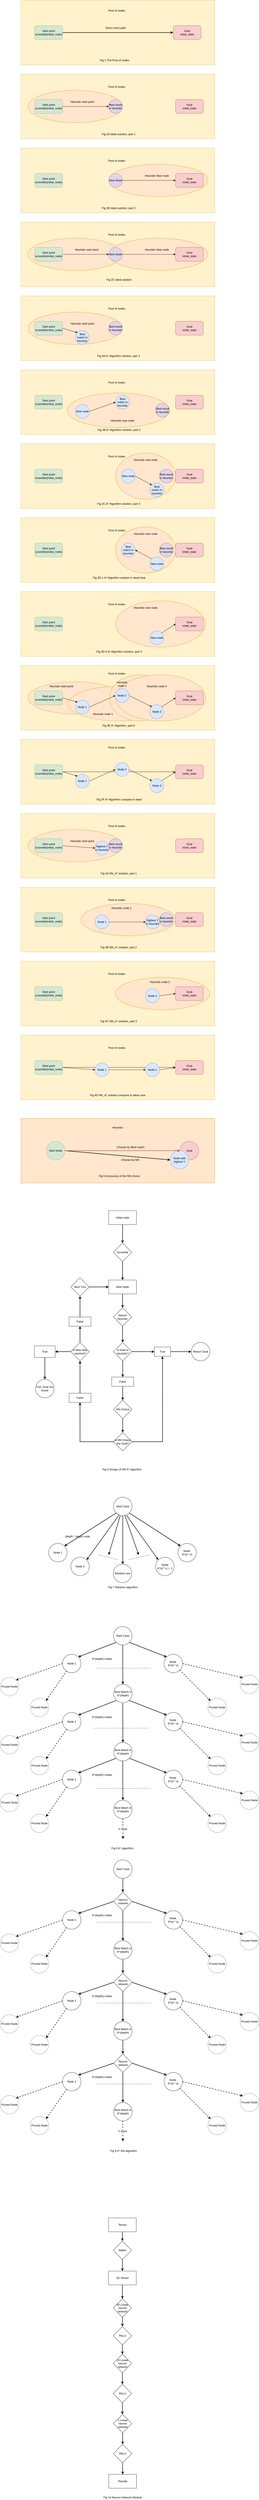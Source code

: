 <mxfile version="14.0.0" type="github">
  <diagram id="awq53C3oHSD2vz5_A3po" name="Page-1">
    <mxGraphModel dx="2881" dy="1056" grid="1" gridSize="10" guides="1" tooltips="1" connect="1" arrows="1" fold="1" page="1" pageScale="1" pageWidth="850" pageHeight="1100" math="0" shadow="0">
      <root>
        <mxCell id="0" />
        <mxCell id="1" parent="0" />
        <mxCell id="7Sky5vFMbs233_MKBFhN-468" value="" style="group" vertex="1" connectable="0" parent="1">
          <mxGeometry x="-90" y="8050" width="1120" height="1270" as="geometry" />
        </mxCell>
        <mxCell id="7Sky5vFMbs233_MKBFhN-374" value="Start Case" style="ellipse;whiteSpace=wrap;html=1;aspect=fixed;" vertex="1" parent="7Sky5vFMbs233_MKBFhN-468">
          <mxGeometry x="491.5" width="80" height="80" as="geometry" />
        </mxCell>
        <mxCell id="7Sky5vFMbs233_MKBFhN-377" value="" style="endArrow=none;dashed=1;html=1;dashPattern=1 3;strokeWidth=2;" edge="1" parent="7Sky5vFMbs233_MKBFhN-468">
          <mxGeometry width="50" height="50" relative="1" as="geometry">
            <mxPoint x="420" y="270" as="sourcePoint" />
            <mxPoint x="660" y="270" as="targetPoint" />
          </mxGeometry>
        </mxCell>
        <mxCell id="7Sky5vFMbs233_MKBFhN-378" value="Node 1" style="ellipse;whiteSpace=wrap;html=1;aspect=fixed;" vertex="1" parent="7Sky5vFMbs233_MKBFhN-468">
          <mxGeometry x="270" y="220" width="80" height="80" as="geometry" />
        </mxCell>
        <mxCell id="7Sky5vFMbs233_MKBFhN-379" value="Node&amp;nbsp;&lt;br&gt;6^(d * s)" style="ellipse;whiteSpace=wrap;html=1;aspect=fixed;" vertex="1" parent="7Sky5vFMbs233_MKBFhN-468">
          <mxGeometry x="710" y="220" width="80" height="80" as="geometry" />
        </mxCell>
        <mxCell id="7Sky5vFMbs233_MKBFhN-380" value="6^(depth) nodes" style="text;html=1;strokeColor=none;fillColor=none;align=center;verticalAlign=middle;whiteSpace=wrap;rounded=0;" vertex="1" parent="7Sky5vFMbs233_MKBFhN-468">
          <mxGeometry x="380.5" y="230" width="121" height="20" as="geometry" />
        </mxCell>
        <mxCell id="7Sky5vFMbs233_MKBFhN-381" value="Best Match in&lt;br&gt;6^(depth)" style="ellipse;whiteSpace=wrap;html=1;aspect=fixed;" vertex="1" parent="7Sky5vFMbs233_MKBFhN-468">
          <mxGeometry x="491.5" y="350" width="80" height="80" as="geometry" />
        </mxCell>
        <mxCell id="7Sky5vFMbs233_MKBFhN-382" value="Pruned Node" style="ellipse;whiteSpace=wrap;html=1;aspect=fixed;dashed=1;" vertex="1" parent="7Sky5vFMbs233_MKBFhN-468">
          <mxGeometry y="320" width="80" height="80" as="geometry" />
        </mxCell>
        <mxCell id="7Sky5vFMbs233_MKBFhN-383" value="Pruned Node" style="ellipse;whiteSpace=wrap;html=1;aspect=fixed;dashed=1;" vertex="1" parent="7Sky5vFMbs233_MKBFhN-468">
          <mxGeometry x="1040" y="310" width="80" height="80" as="geometry" />
        </mxCell>
        <mxCell id="7Sky5vFMbs233_MKBFhN-384" value="" style="endArrow=classic;html=1;strokeWidth=2;dashed=1;exitX=0;exitY=0.5;exitDx=0;exitDy=0;entryX=1;entryY=0;entryDx=0;entryDy=0;" edge="1" source="7Sky5vFMbs233_MKBFhN-378" target="7Sky5vFMbs233_MKBFhN-382" parent="7Sky5vFMbs233_MKBFhN-468">
          <mxGeometry width="50" height="50" relative="1" as="geometry">
            <mxPoint x="470" y="400" as="sourcePoint" />
            <mxPoint x="520" y="350" as="targetPoint" />
          </mxGeometry>
        </mxCell>
        <mxCell id="7Sky5vFMbs233_MKBFhN-385" value="" style="endArrow=classic;html=1;dashed=1;strokeWidth=2;exitX=1;exitY=0.5;exitDx=0;exitDy=0;entryX=0;entryY=0;entryDx=0;entryDy=0;" edge="1" source="7Sky5vFMbs233_MKBFhN-379" target="7Sky5vFMbs233_MKBFhN-383" parent="7Sky5vFMbs233_MKBFhN-468">
          <mxGeometry width="50" height="50" relative="1" as="geometry">
            <mxPoint x="710" y="380" as="sourcePoint" />
            <mxPoint x="760" y="330" as="targetPoint" />
          </mxGeometry>
        </mxCell>
        <mxCell id="7Sky5vFMbs233_MKBFhN-386" value="Pruned Node" style="ellipse;whiteSpace=wrap;html=1;aspect=fixed;dashed=1;" vertex="1" parent="7Sky5vFMbs233_MKBFhN-468">
          <mxGeometry x="900" y="410" width="80" height="80" as="geometry" />
        </mxCell>
        <mxCell id="7Sky5vFMbs233_MKBFhN-387" value="Pruned Node" style="ellipse;whiteSpace=wrap;html=1;aspect=fixed;dashed=1;" vertex="1" parent="7Sky5vFMbs233_MKBFhN-468">
          <mxGeometry x="130" y="410" width="80" height="80" as="geometry" />
        </mxCell>
        <mxCell id="7Sky5vFMbs233_MKBFhN-388" value="" style="endArrow=classic;html=1;strokeWidth=2;dashed=1;entryX=1;entryY=0;entryDx=0;entryDy=0;" edge="1" source="7Sky5vFMbs233_MKBFhN-378" target="7Sky5vFMbs233_MKBFhN-387" parent="7Sky5vFMbs233_MKBFhN-468">
          <mxGeometry width="50" height="50" relative="1" as="geometry">
            <mxPoint x="480" y="400" as="sourcePoint" />
            <mxPoint x="530" y="350" as="targetPoint" />
          </mxGeometry>
        </mxCell>
        <mxCell id="7Sky5vFMbs233_MKBFhN-389" value="" style="endArrow=classic;html=1;dashed=1;strokeWidth=2;exitX=1;exitY=1;exitDx=0;exitDy=0;entryX=0;entryY=0;entryDx=0;entryDy=0;" edge="1" source="7Sky5vFMbs233_MKBFhN-379" target="7Sky5vFMbs233_MKBFhN-386" parent="7Sky5vFMbs233_MKBFhN-468">
          <mxGeometry width="50" height="50" relative="1" as="geometry">
            <mxPoint x="480" y="400" as="sourcePoint" />
            <mxPoint x="530" y="350" as="targetPoint" />
          </mxGeometry>
        </mxCell>
        <mxCell id="7Sky5vFMbs233_MKBFhN-424" value="Fig 9 A* NN algorithm" style="text;html=1;strokeColor=none;fillColor=none;align=center;verticalAlign=middle;whiteSpace=wrap;rounded=0;dashed=1;" vertex="1" parent="7Sky5vFMbs233_MKBFhN-468">
          <mxGeometry x="471" y="1250" width="127" height="20" as="geometry" />
        </mxCell>
        <mxCell id="7Sky5vFMbs233_MKBFhN-425" value="Neuron&lt;br&gt;network" style="rhombus;whiteSpace=wrap;html=1;" vertex="1" parent="7Sky5vFMbs233_MKBFhN-468">
          <mxGeometry x="491.5" y="140" width="80" height="80" as="geometry" />
        </mxCell>
        <mxCell id="7Sky5vFMbs233_MKBFhN-429" style="edgeStyle=orthogonalEdgeStyle;rounded=0;orthogonalLoop=1;jettySize=auto;html=1;entryX=0.5;entryY=0;entryDx=0;entryDy=0;strokeWidth=2;" edge="1" parent="7Sky5vFMbs233_MKBFhN-468" source="7Sky5vFMbs233_MKBFhN-374" target="7Sky5vFMbs233_MKBFhN-425">
          <mxGeometry relative="1" as="geometry" />
        </mxCell>
        <mxCell id="7Sky5vFMbs233_MKBFhN-431" style="edgeStyle=orthogonalEdgeStyle;rounded=0;orthogonalLoop=1;jettySize=auto;html=1;entryX=0.5;entryY=0;entryDx=0;entryDy=0;strokeWidth=2;" edge="1" target="7Sky5vFMbs233_MKBFhN-447" parent="7Sky5vFMbs233_MKBFhN-468">
          <mxGeometry relative="1" as="geometry">
            <mxPoint x="531.5" y="430" as="sourcePoint" />
          </mxGeometry>
        </mxCell>
        <mxCell id="7Sky5vFMbs233_MKBFhN-434" value="" style="endArrow=none;dashed=1;html=1;dashPattern=1 3;strokeWidth=2;" edge="1" parent="7Sky5vFMbs233_MKBFhN-468">
          <mxGeometry width="50" height="50" relative="1" as="geometry">
            <mxPoint x="420" y="620" as="sourcePoint" />
            <mxPoint x="660" y="620" as="targetPoint" />
          </mxGeometry>
        </mxCell>
        <mxCell id="7Sky5vFMbs233_MKBFhN-435" value="Node 1" style="ellipse;whiteSpace=wrap;html=1;aspect=fixed;" vertex="1" parent="7Sky5vFMbs233_MKBFhN-468">
          <mxGeometry x="270" y="570" width="80" height="80" as="geometry" />
        </mxCell>
        <mxCell id="7Sky5vFMbs233_MKBFhN-375" value="" style="endArrow=classic;html=1;strokeWidth=2;exitX=0;exitY=0.5;exitDx=0;exitDy=0;entryX=1;entryY=0;entryDx=0;entryDy=0;" edge="1" source="7Sky5vFMbs233_MKBFhN-425" target="7Sky5vFMbs233_MKBFhN-378" parent="7Sky5vFMbs233_MKBFhN-468">
          <mxGeometry width="50" height="50" relative="1" as="geometry">
            <mxPoint x="470" y="290" as="sourcePoint" />
            <mxPoint x="320" y="350" as="targetPoint" />
          </mxGeometry>
        </mxCell>
        <mxCell id="7Sky5vFMbs233_MKBFhN-436" value="Node&amp;nbsp;&lt;br&gt;6^(d * s)" style="ellipse;whiteSpace=wrap;html=1;aspect=fixed;" vertex="1" parent="7Sky5vFMbs233_MKBFhN-468">
          <mxGeometry x="710" y="570" width="80" height="80" as="geometry" />
        </mxCell>
        <mxCell id="7Sky5vFMbs233_MKBFhN-376" value="" style="endArrow=classic;html=1;strokeWidth=2;exitX=1;exitY=0.5;exitDx=0;exitDy=0;entryX=0;entryY=0;entryDx=0;entryDy=0;" edge="1" source="7Sky5vFMbs233_MKBFhN-425" target="7Sky5vFMbs233_MKBFhN-379" parent="7Sky5vFMbs233_MKBFhN-468">
          <mxGeometry width="50" height="50" relative="1" as="geometry">
            <mxPoint x="470" y="290" as="sourcePoint" />
            <mxPoint x="730" y="350" as="targetPoint" />
          </mxGeometry>
        </mxCell>
        <mxCell id="7Sky5vFMbs233_MKBFhN-437" value="6^(depth) nodes" style="text;html=1;strokeColor=none;fillColor=none;align=center;verticalAlign=middle;whiteSpace=wrap;rounded=0;" vertex="1" parent="7Sky5vFMbs233_MKBFhN-468">
          <mxGeometry x="380.5" y="580" width="121" height="20" as="geometry" />
        </mxCell>
        <mxCell id="7Sky5vFMbs233_MKBFhN-438" value="Best Match in&lt;br&gt;6^(depth)" style="ellipse;whiteSpace=wrap;html=1;aspect=fixed;" vertex="1" parent="7Sky5vFMbs233_MKBFhN-468">
          <mxGeometry x="491.5" y="700" width="80" height="80" as="geometry" />
        </mxCell>
        <mxCell id="7Sky5vFMbs233_MKBFhN-373" style="edgeStyle=orthogonalEdgeStyle;rounded=0;orthogonalLoop=1;jettySize=auto;html=1;strokeWidth=2;entryX=0.5;entryY=0;entryDx=0;entryDy=0;exitX=0.5;exitY=1;exitDx=0;exitDy=0;" edge="1" source="7Sky5vFMbs233_MKBFhN-425" target="7Sky5vFMbs233_MKBFhN-381" parent="7Sky5vFMbs233_MKBFhN-468">
          <mxGeometry relative="1" as="geometry">
            <mxPoint x="531" y="220" as="targetPoint" />
            <mxPoint x="540" y="260" as="sourcePoint" />
          </mxGeometry>
        </mxCell>
        <mxCell id="7Sky5vFMbs233_MKBFhN-439" value="Pruned Node" style="ellipse;whiteSpace=wrap;html=1;aspect=fixed;dashed=1;" vertex="1" parent="7Sky5vFMbs233_MKBFhN-468">
          <mxGeometry y="670" width="80" height="80" as="geometry" />
        </mxCell>
        <mxCell id="7Sky5vFMbs233_MKBFhN-440" value="Pruned Node" style="ellipse;whiteSpace=wrap;html=1;aspect=fixed;dashed=1;" vertex="1" parent="7Sky5vFMbs233_MKBFhN-468">
          <mxGeometry x="1040" y="660" width="80" height="80" as="geometry" />
        </mxCell>
        <mxCell id="7Sky5vFMbs233_MKBFhN-441" value="" style="endArrow=classic;html=1;strokeWidth=2;dashed=1;exitX=0;exitY=0.5;exitDx=0;exitDy=0;entryX=1;entryY=0;entryDx=0;entryDy=0;" edge="1" source="7Sky5vFMbs233_MKBFhN-435" target="7Sky5vFMbs233_MKBFhN-439" parent="7Sky5vFMbs233_MKBFhN-468">
          <mxGeometry width="50" height="50" relative="1" as="geometry">
            <mxPoint x="470" y="750" as="sourcePoint" />
            <mxPoint x="520" y="700" as="targetPoint" />
          </mxGeometry>
        </mxCell>
        <mxCell id="7Sky5vFMbs233_MKBFhN-442" value="" style="endArrow=classic;html=1;dashed=1;strokeWidth=2;exitX=1;exitY=0.5;exitDx=0;exitDy=0;entryX=0;entryY=0;entryDx=0;entryDy=0;" edge="1" source="7Sky5vFMbs233_MKBFhN-436" target="7Sky5vFMbs233_MKBFhN-440" parent="7Sky5vFMbs233_MKBFhN-468">
          <mxGeometry width="50" height="50" relative="1" as="geometry">
            <mxPoint x="710" y="730" as="sourcePoint" />
            <mxPoint x="760" y="680" as="targetPoint" />
          </mxGeometry>
        </mxCell>
        <mxCell id="7Sky5vFMbs233_MKBFhN-443" value="Pruned Node" style="ellipse;whiteSpace=wrap;html=1;aspect=fixed;dashed=1;" vertex="1" parent="7Sky5vFMbs233_MKBFhN-468">
          <mxGeometry x="900" y="760" width="80" height="80" as="geometry" />
        </mxCell>
        <mxCell id="7Sky5vFMbs233_MKBFhN-444" value="Pruned Node" style="ellipse;whiteSpace=wrap;html=1;aspect=fixed;dashed=1;" vertex="1" parent="7Sky5vFMbs233_MKBFhN-468">
          <mxGeometry x="130" y="760" width="80" height="80" as="geometry" />
        </mxCell>
        <mxCell id="7Sky5vFMbs233_MKBFhN-445" value="" style="endArrow=classic;html=1;strokeWidth=2;dashed=1;entryX=1;entryY=0;entryDx=0;entryDy=0;" edge="1" source="7Sky5vFMbs233_MKBFhN-435" target="7Sky5vFMbs233_MKBFhN-444" parent="7Sky5vFMbs233_MKBFhN-468">
          <mxGeometry width="50" height="50" relative="1" as="geometry">
            <mxPoint x="480" y="750" as="sourcePoint" />
            <mxPoint x="530" y="700" as="targetPoint" />
          </mxGeometry>
        </mxCell>
        <mxCell id="7Sky5vFMbs233_MKBFhN-446" value="" style="endArrow=classic;html=1;dashed=1;strokeWidth=2;exitX=1;exitY=1;exitDx=0;exitDy=0;entryX=0;entryY=0;entryDx=0;entryDy=0;" edge="1" source="7Sky5vFMbs233_MKBFhN-436" target="7Sky5vFMbs233_MKBFhN-443" parent="7Sky5vFMbs233_MKBFhN-468">
          <mxGeometry width="50" height="50" relative="1" as="geometry">
            <mxPoint x="480" y="750" as="sourcePoint" />
            <mxPoint x="530" y="700" as="targetPoint" />
          </mxGeometry>
        </mxCell>
        <mxCell id="7Sky5vFMbs233_MKBFhN-447" value="Neuron&lt;br&gt;network" style="rhombus;whiteSpace=wrap;html=1;" vertex="1" parent="7Sky5vFMbs233_MKBFhN-468">
          <mxGeometry x="491.5" y="490" width="80" height="80" as="geometry" />
        </mxCell>
        <mxCell id="7Sky5vFMbs233_MKBFhN-432" value="" style="endArrow=classic;html=1;strokeWidth=2;exitX=0;exitY=0.5;exitDx=0;exitDy=0;entryX=1;entryY=0;entryDx=0;entryDy=0;" edge="1" source="7Sky5vFMbs233_MKBFhN-447" target="7Sky5vFMbs233_MKBFhN-435" parent="7Sky5vFMbs233_MKBFhN-468">
          <mxGeometry width="50" height="50" relative="1" as="geometry">
            <mxPoint x="470" y="640" as="sourcePoint" />
            <mxPoint x="320" y="700" as="targetPoint" />
          </mxGeometry>
        </mxCell>
        <mxCell id="7Sky5vFMbs233_MKBFhN-451" value="" style="endArrow=none;dashed=1;html=1;dashPattern=1 3;strokeWidth=2;" edge="1" parent="7Sky5vFMbs233_MKBFhN-468">
          <mxGeometry width="50" height="50" relative="1" as="geometry">
            <mxPoint x="420" y="970" as="sourcePoint" />
            <mxPoint x="660" y="970" as="targetPoint" />
          </mxGeometry>
        </mxCell>
        <mxCell id="7Sky5vFMbs233_MKBFhN-452" value="Node 1" style="ellipse;whiteSpace=wrap;html=1;aspect=fixed;" vertex="1" parent="7Sky5vFMbs233_MKBFhN-468">
          <mxGeometry x="270" y="920" width="80" height="80" as="geometry" />
        </mxCell>
        <mxCell id="7Sky5vFMbs233_MKBFhN-433" value="" style="endArrow=classic;html=1;strokeWidth=2;exitX=1;exitY=0.5;exitDx=0;exitDy=0;entryX=0;entryY=0;entryDx=0;entryDy=0;" edge="1" source="7Sky5vFMbs233_MKBFhN-447" target="7Sky5vFMbs233_MKBFhN-436" parent="7Sky5vFMbs233_MKBFhN-468">
          <mxGeometry width="50" height="50" relative="1" as="geometry">
            <mxPoint x="470" y="640" as="sourcePoint" />
            <mxPoint x="730" y="700" as="targetPoint" />
          </mxGeometry>
        </mxCell>
        <mxCell id="7Sky5vFMbs233_MKBFhN-453" value="Node&amp;nbsp;&lt;br&gt;6^(d * s)" style="ellipse;whiteSpace=wrap;html=1;aspect=fixed;" vertex="1" parent="7Sky5vFMbs233_MKBFhN-468">
          <mxGeometry x="710" y="920" width="80" height="80" as="geometry" />
        </mxCell>
        <mxCell id="7Sky5vFMbs233_MKBFhN-430" style="edgeStyle=orthogonalEdgeStyle;rounded=0;orthogonalLoop=1;jettySize=auto;html=1;strokeWidth=2;entryX=0.5;entryY=0;entryDx=0;entryDy=0;exitX=0.5;exitY=1;exitDx=0;exitDy=0;" edge="1" source="7Sky5vFMbs233_MKBFhN-447" target="7Sky5vFMbs233_MKBFhN-438" parent="7Sky5vFMbs233_MKBFhN-468">
          <mxGeometry relative="1" as="geometry">
            <mxPoint x="531" y="570" as="targetPoint" />
            <mxPoint x="540" y="610" as="sourcePoint" />
          </mxGeometry>
        </mxCell>
        <mxCell id="7Sky5vFMbs233_MKBFhN-454" value="6^(depth) nodes" style="text;html=1;strokeColor=none;fillColor=none;align=center;verticalAlign=middle;whiteSpace=wrap;rounded=0;" vertex="1" parent="7Sky5vFMbs233_MKBFhN-468">
          <mxGeometry x="380.5" y="930" width="121" height="20" as="geometry" />
        </mxCell>
        <mxCell id="7Sky5vFMbs233_MKBFhN-455" value="Best Match in&lt;br&gt;6^(depth)" style="ellipse;whiteSpace=wrap;html=1;aspect=fixed;" vertex="1" parent="7Sky5vFMbs233_MKBFhN-468">
          <mxGeometry x="491.5" y="1050" width="80" height="80" as="geometry" />
        </mxCell>
        <mxCell id="7Sky5vFMbs233_MKBFhN-456" value="Pruned Node" style="ellipse;whiteSpace=wrap;html=1;aspect=fixed;dashed=1;" vertex="1" parent="7Sky5vFMbs233_MKBFhN-468">
          <mxGeometry y="1020" width="80" height="80" as="geometry" />
        </mxCell>
        <mxCell id="7Sky5vFMbs233_MKBFhN-457" value="Pruned Node" style="ellipse;whiteSpace=wrap;html=1;aspect=fixed;dashed=1;" vertex="1" parent="7Sky5vFMbs233_MKBFhN-468">
          <mxGeometry x="1040" y="1010" width="80" height="80" as="geometry" />
        </mxCell>
        <mxCell id="7Sky5vFMbs233_MKBFhN-458" value="" style="endArrow=classic;html=1;strokeWidth=2;dashed=1;exitX=0;exitY=0.5;exitDx=0;exitDy=0;entryX=1;entryY=0;entryDx=0;entryDy=0;" edge="1" source="7Sky5vFMbs233_MKBFhN-452" target="7Sky5vFMbs233_MKBFhN-456" parent="7Sky5vFMbs233_MKBFhN-468">
          <mxGeometry width="50" height="50" relative="1" as="geometry">
            <mxPoint x="470" y="1100" as="sourcePoint" />
            <mxPoint x="520" y="1050" as="targetPoint" />
          </mxGeometry>
        </mxCell>
        <mxCell id="7Sky5vFMbs233_MKBFhN-459" value="" style="endArrow=classic;html=1;dashed=1;strokeWidth=2;exitX=1;exitY=0.5;exitDx=0;exitDy=0;entryX=0;entryY=0;entryDx=0;entryDy=0;" edge="1" source="7Sky5vFMbs233_MKBFhN-453" target="7Sky5vFMbs233_MKBFhN-457" parent="7Sky5vFMbs233_MKBFhN-468">
          <mxGeometry width="50" height="50" relative="1" as="geometry">
            <mxPoint x="710" y="1080" as="sourcePoint" />
            <mxPoint x="760" y="1030" as="targetPoint" />
          </mxGeometry>
        </mxCell>
        <mxCell id="7Sky5vFMbs233_MKBFhN-460" value="Pruned Node" style="ellipse;whiteSpace=wrap;html=1;aspect=fixed;dashed=1;" vertex="1" parent="7Sky5vFMbs233_MKBFhN-468">
          <mxGeometry x="900" y="1110" width="80" height="80" as="geometry" />
        </mxCell>
        <mxCell id="7Sky5vFMbs233_MKBFhN-461" value="Pruned Node" style="ellipse;whiteSpace=wrap;html=1;aspect=fixed;dashed=1;" vertex="1" parent="7Sky5vFMbs233_MKBFhN-468">
          <mxGeometry x="130" y="1110" width="80" height="80" as="geometry" />
        </mxCell>
        <mxCell id="7Sky5vFMbs233_MKBFhN-462" value="" style="endArrow=classic;html=1;strokeWidth=2;dashed=1;entryX=1;entryY=0;entryDx=0;entryDy=0;" edge="1" source="7Sky5vFMbs233_MKBFhN-452" target="7Sky5vFMbs233_MKBFhN-461" parent="7Sky5vFMbs233_MKBFhN-468">
          <mxGeometry width="50" height="50" relative="1" as="geometry">
            <mxPoint x="480" y="1100" as="sourcePoint" />
            <mxPoint x="530" y="1050" as="targetPoint" />
          </mxGeometry>
        </mxCell>
        <mxCell id="7Sky5vFMbs233_MKBFhN-463" value="" style="endArrow=classic;html=1;dashed=1;strokeWidth=2;exitX=1;exitY=1;exitDx=0;exitDy=0;entryX=0;entryY=0;entryDx=0;entryDy=0;" edge="1" source="7Sky5vFMbs233_MKBFhN-453" target="7Sky5vFMbs233_MKBFhN-460" parent="7Sky5vFMbs233_MKBFhN-468">
          <mxGeometry width="50" height="50" relative="1" as="geometry">
            <mxPoint x="480" y="1100" as="sourcePoint" />
            <mxPoint x="530" y="1050" as="targetPoint" />
          </mxGeometry>
        </mxCell>
        <mxCell id="7Sky5vFMbs233_MKBFhN-464" value="Neuron&lt;br&gt;network" style="rhombus;whiteSpace=wrap;html=1;" vertex="1" parent="7Sky5vFMbs233_MKBFhN-468">
          <mxGeometry x="491.5" y="840" width="80" height="80" as="geometry" />
        </mxCell>
        <mxCell id="7Sky5vFMbs233_MKBFhN-465" style="edgeStyle=orthogonalEdgeStyle;rounded=0;orthogonalLoop=1;jettySize=auto;html=1;exitX=0.5;exitY=1;exitDx=0;exitDy=0;entryX=0.5;entryY=0;entryDx=0;entryDy=0;strokeWidth=2;" edge="1" parent="7Sky5vFMbs233_MKBFhN-468" source="7Sky5vFMbs233_MKBFhN-438" target="7Sky5vFMbs233_MKBFhN-464">
          <mxGeometry relative="1" as="geometry" />
        </mxCell>
        <mxCell id="7Sky5vFMbs233_MKBFhN-466" value="" style="endArrow=classic;html=1;dashed=1;strokeWidth=2;exitX=0.5;exitY=1;exitDx=0;exitDy=0;" edge="1" parent="7Sky5vFMbs233_MKBFhN-468">
          <mxGeometry relative="1" as="geometry">
            <mxPoint x="531" y="1130.0" as="sourcePoint" />
            <mxPoint x="531.5" y="1218.28" as="targetPoint" />
          </mxGeometry>
        </mxCell>
        <mxCell id="7Sky5vFMbs233_MKBFhN-467" value="S Steps" style="edgeLabel;resizable=0;html=1;align=center;verticalAlign=middle;" connectable="0" vertex="1" parent="7Sky5vFMbs233_MKBFhN-466">
          <mxGeometry relative="1" as="geometry">
            <mxPoint x="-1" as="offset" />
          </mxGeometry>
        </mxCell>
        <mxCell id="7Sky5vFMbs233_MKBFhN-449" value="" style="endArrow=classic;html=1;strokeWidth=2;exitX=0;exitY=0.5;exitDx=0;exitDy=0;entryX=1;entryY=0;entryDx=0;entryDy=0;" edge="1" source="7Sky5vFMbs233_MKBFhN-464" target="7Sky5vFMbs233_MKBFhN-452" parent="7Sky5vFMbs233_MKBFhN-468">
          <mxGeometry width="50" height="50" relative="1" as="geometry">
            <mxPoint x="470" y="990" as="sourcePoint" />
            <mxPoint x="320" y="1050" as="targetPoint" />
          </mxGeometry>
        </mxCell>
        <mxCell id="7Sky5vFMbs233_MKBFhN-450" value="" style="endArrow=classic;html=1;strokeWidth=2;exitX=1;exitY=0.5;exitDx=0;exitDy=0;entryX=0;entryY=0;entryDx=0;entryDy=0;" edge="1" source="7Sky5vFMbs233_MKBFhN-464" target="7Sky5vFMbs233_MKBFhN-453" parent="7Sky5vFMbs233_MKBFhN-468">
          <mxGeometry width="50" height="50" relative="1" as="geometry">
            <mxPoint x="470" y="990" as="sourcePoint" />
            <mxPoint x="730" y="1050" as="targetPoint" />
          </mxGeometry>
        </mxCell>
        <mxCell id="7Sky5vFMbs233_MKBFhN-448" style="edgeStyle=orthogonalEdgeStyle;rounded=0;orthogonalLoop=1;jettySize=auto;html=1;strokeWidth=2;entryX=0.5;entryY=0;entryDx=0;entryDy=0;exitX=0.5;exitY=1;exitDx=0;exitDy=0;" edge="1" source="7Sky5vFMbs233_MKBFhN-464" target="7Sky5vFMbs233_MKBFhN-455" parent="7Sky5vFMbs233_MKBFhN-468">
          <mxGeometry relative="1" as="geometry">
            <mxPoint x="531" y="920" as="targetPoint" />
            <mxPoint x="540" y="960" as="sourcePoint" />
          </mxGeometry>
        </mxCell>
        <mxCell id="7Sky5vFMbs233_MKBFhN-469" value="" style="group" vertex="1" connectable="0" parent="1">
          <mxGeometry x="-90" y="7040" width="1120" height="970" as="geometry" />
        </mxCell>
        <mxCell id="7Sky5vFMbs233_MKBFhN-272" value="Start Case" style="ellipse;whiteSpace=wrap;html=1;aspect=fixed;" vertex="1" parent="7Sky5vFMbs233_MKBFhN-469">
          <mxGeometry x="491" width="80" height="80" as="geometry" />
        </mxCell>
        <mxCell id="7Sky5vFMbs233_MKBFhN-273" value="" style="endArrow=classic;html=1;strokeWidth=2;exitX=0;exitY=1;exitDx=0;exitDy=0;entryX=1;entryY=0;entryDx=0;entryDy=0;" edge="1" source="7Sky5vFMbs233_MKBFhN-272" target="7Sky5vFMbs233_MKBFhN-277" parent="7Sky5vFMbs233_MKBFhN-469">
          <mxGeometry width="50" height="50" relative="1" as="geometry">
            <mxPoint x="470" y="190" as="sourcePoint" />
            <mxPoint x="320" y="250" as="targetPoint" />
          </mxGeometry>
        </mxCell>
        <mxCell id="7Sky5vFMbs233_MKBFhN-274" value="" style="endArrow=classic;html=1;strokeWidth=2;exitX=1;exitY=1;exitDx=0;exitDy=0;entryX=0;entryY=0;entryDx=0;entryDy=0;" edge="1" source="7Sky5vFMbs233_MKBFhN-272" target="7Sky5vFMbs233_MKBFhN-278" parent="7Sky5vFMbs233_MKBFhN-469">
          <mxGeometry width="50" height="50" relative="1" as="geometry">
            <mxPoint x="470" y="190" as="sourcePoint" />
            <mxPoint x="730" y="250" as="targetPoint" />
          </mxGeometry>
        </mxCell>
        <mxCell id="7Sky5vFMbs233_MKBFhN-275" value="" style="endArrow=none;dashed=1;html=1;dashPattern=1 3;strokeWidth=2;" edge="1" parent="7Sky5vFMbs233_MKBFhN-469">
          <mxGeometry width="50" height="50" relative="1" as="geometry">
            <mxPoint x="416.5" y="180" as="sourcePoint" />
            <mxPoint x="656.5" y="180" as="targetPoint" />
          </mxGeometry>
        </mxCell>
        <mxCell id="7Sky5vFMbs233_MKBFhN-277" value="Node 1" style="ellipse;whiteSpace=wrap;html=1;aspect=fixed;" vertex="1" parent="7Sky5vFMbs233_MKBFhN-469">
          <mxGeometry x="270" y="120" width="80" height="80" as="geometry" />
        </mxCell>
        <mxCell id="7Sky5vFMbs233_MKBFhN-278" value="Node&amp;nbsp;&lt;br&gt;6^(d * s)" style="ellipse;whiteSpace=wrap;html=1;aspect=fixed;" vertex="1" parent="7Sky5vFMbs233_MKBFhN-469">
          <mxGeometry x="710" y="120" width="80" height="80" as="geometry" />
        </mxCell>
        <mxCell id="7Sky5vFMbs233_MKBFhN-279" value="6^(depth) nodes" style="text;html=1;strokeColor=none;fillColor=none;align=center;verticalAlign=middle;whiteSpace=wrap;rounded=0;" vertex="1" parent="7Sky5vFMbs233_MKBFhN-469">
          <mxGeometry x="380.5" y="130" width="121" height="20" as="geometry" />
        </mxCell>
        <mxCell id="7Sky5vFMbs233_MKBFhN-288" value="Best Match in&lt;br&gt;6^(depth)" style="ellipse;whiteSpace=wrap;html=1;aspect=fixed;" vertex="1" parent="7Sky5vFMbs233_MKBFhN-469">
          <mxGeometry x="491.5" y="250" width="80" height="80" as="geometry" />
        </mxCell>
        <mxCell id="7Sky5vFMbs233_MKBFhN-285" style="edgeStyle=orthogonalEdgeStyle;rounded=0;orthogonalLoop=1;jettySize=auto;html=1;exitX=0.5;exitY=1;exitDx=0;exitDy=0;strokeWidth=2;entryX=0.5;entryY=0;entryDx=0;entryDy=0;" edge="1" parent="7Sky5vFMbs233_MKBFhN-469" source="7Sky5vFMbs233_MKBFhN-272" target="7Sky5vFMbs233_MKBFhN-288">
          <mxGeometry relative="1" as="geometry">
            <mxPoint x="531" y="120" as="targetPoint" />
          </mxGeometry>
        </mxCell>
        <mxCell id="7Sky5vFMbs233_MKBFhN-312" value="Pruned Node" style="ellipse;whiteSpace=wrap;html=1;aspect=fixed;dashed=1;" vertex="1" parent="7Sky5vFMbs233_MKBFhN-469">
          <mxGeometry y="220" width="80" height="80" as="geometry" />
        </mxCell>
        <mxCell id="7Sky5vFMbs233_MKBFhN-313" value="Pruned Node" style="ellipse;whiteSpace=wrap;html=1;aspect=fixed;dashed=1;" vertex="1" parent="7Sky5vFMbs233_MKBFhN-469">
          <mxGeometry x="1040" y="210" width="80" height="80" as="geometry" />
        </mxCell>
        <mxCell id="7Sky5vFMbs233_MKBFhN-314" value="" style="endArrow=classic;html=1;strokeWidth=2;dashed=1;exitX=0;exitY=0.5;exitDx=0;exitDy=0;entryX=1;entryY=0;entryDx=0;entryDy=0;" edge="1" parent="7Sky5vFMbs233_MKBFhN-469" source="7Sky5vFMbs233_MKBFhN-277" target="7Sky5vFMbs233_MKBFhN-312">
          <mxGeometry width="50" height="50" relative="1" as="geometry">
            <mxPoint x="470" y="300" as="sourcePoint" />
            <mxPoint x="520" y="250" as="targetPoint" />
          </mxGeometry>
        </mxCell>
        <mxCell id="7Sky5vFMbs233_MKBFhN-315" value="" style="endArrow=classic;html=1;dashed=1;strokeWidth=2;exitX=1;exitY=0.5;exitDx=0;exitDy=0;entryX=0;entryY=0;entryDx=0;entryDy=0;" edge="1" parent="7Sky5vFMbs233_MKBFhN-469" source="7Sky5vFMbs233_MKBFhN-278" target="7Sky5vFMbs233_MKBFhN-313">
          <mxGeometry width="50" height="50" relative="1" as="geometry">
            <mxPoint x="710" y="280" as="sourcePoint" />
            <mxPoint x="760" y="230" as="targetPoint" />
          </mxGeometry>
        </mxCell>
        <mxCell id="7Sky5vFMbs233_MKBFhN-318" value="Pruned Node" style="ellipse;whiteSpace=wrap;html=1;aspect=fixed;dashed=1;" vertex="1" parent="7Sky5vFMbs233_MKBFhN-469">
          <mxGeometry x="900" y="310" width="80" height="80" as="geometry" />
        </mxCell>
        <mxCell id="7Sky5vFMbs233_MKBFhN-319" value="Pruned Node" style="ellipse;whiteSpace=wrap;html=1;aspect=fixed;dashed=1;" vertex="1" parent="7Sky5vFMbs233_MKBFhN-469">
          <mxGeometry x="130" y="310" width="80" height="80" as="geometry" />
        </mxCell>
        <mxCell id="7Sky5vFMbs233_MKBFhN-320" value="" style="endArrow=classic;html=1;strokeWidth=2;dashed=1;entryX=1;entryY=0;entryDx=0;entryDy=0;" edge="1" parent="7Sky5vFMbs233_MKBFhN-469" source="7Sky5vFMbs233_MKBFhN-277" target="7Sky5vFMbs233_MKBFhN-319">
          <mxGeometry width="50" height="50" relative="1" as="geometry">
            <mxPoint x="480" y="300" as="sourcePoint" />
            <mxPoint x="530" y="250" as="targetPoint" />
          </mxGeometry>
        </mxCell>
        <mxCell id="7Sky5vFMbs233_MKBFhN-321" value="" style="endArrow=classic;html=1;dashed=1;strokeWidth=2;exitX=1;exitY=1;exitDx=0;exitDy=0;entryX=0;entryY=0;entryDx=0;entryDy=0;" edge="1" parent="7Sky5vFMbs233_MKBFhN-469" source="7Sky5vFMbs233_MKBFhN-278" target="7Sky5vFMbs233_MKBFhN-318">
          <mxGeometry width="50" height="50" relative="1" as="geometry">
            <mxPoint x="480" y="300" as="sourcePoint" />
            <mxPoint x="530" y="250" as="targetPoint" />
          </mxGeometry>
        </mxCell>
        <mxCell id="7Sky5vFMbs233_MKBFhN-331" style="edgeStyle=orthogonalEdgeStyle;rounded=0;orthogonalLoop=1;jettySize=auto;html=1;exitX=0.5;exitY=1;exitDx=0;exitDy=0;strokeWidth=2;entryX=0.5;entryY=0;entryDx=0;entryDy=0;" edge="1" target="7Sky5vFMbs233_MKBFhN-338" parent="7Sky5vFMbs233_MKBFhN-469">
          <mxGeometry relative="1" as="geometry">
            <mxPoint x="531" y="371.72" as="targetPoint" />
            <mxPoint x="531" y="331.72" as="sourcePoint" />
          </mxGeometry>
        </mxCell>
        <mxCell id="7Sky5vFMbs233_MKBFhN-332" value="" style="endArrow=classic;html=1;strokeWidth=2;exitX=0;exitY=1;exitDx=0;exitDy=0;entryX=1;entryY=0;entryDx=0;entryDy=0;" edge="1" target="7Sky5vFMbs233_MKBFhN-335" parent="7Sky5vFMbs233_MKBFhN-469">
          <mxGeometry width="50" height="50" relative="1" as="geometry">
            <mxPoint x="502.716" y="320.004" as="sourcePoint" />
            <mxPoint x="320" y="501.72" as="targetPoint" />
          </mxGeometry>
        </mxCell>
        <mxCell id="7Sky5vFMbs233_MKBFhN-333" value="" style="endArrow=classic;html=1;strokeWidth=2;exitX=1;exitY=1;exitDx=0;exitDy=0;entryX=0;entryY=0;entryDx=0;entryDy=0;" edge="1" target="7Sky5vFMbs233_MKBFhN-336" parent="7Sky5vFMbs233_MKBFhN-469">
          <mxGeometry width="50" height="50" relative="1" as="geometry">
            <mxPoint x="559.284" y="320.004" as="sourcePoint" />
            <mxPoint x="730" y="501.72" as="targetPoint" />
          </mxGeometry>
        </mxCell>
        <mxCell id="7Sky5vFMbs233_MKBFhN-334" value="" style="endArrow=none;dashed=1;html=1;dashPattern=1 3;strokeWidth=2;" edge="1" parent="7Sky5vFMbs233_MKBFhN-469">
          <mxGeometry width="50" height="50" relative="1" as="geometry">
            <mxPoint x="406" y="440" as="sourcePoint" />
            <mxPoint x="646" y="440" as="targetPoint" />
          </mxGeometry>
        </mxCell>
        <mxCell id="7Sky5vFMbs233_MKBFhN-335" value="Node 1" style="ellipse;whiteSpace=wrap;html=1;aspect=fixed;" vertex="1" parent="7Sky5vFMbs233_MKBFhN-469">
          <mxGeometry x="270" y="371.72" width="80" height="80" as="geometry" />
        </mxCell>
        <mxCell id="7Sky5vFMbs233_MKBFhN-336" value="Node&amp;nbsp;&lt;br&gt;6^(d * s)" style="ellipse;whiteSpace=wrap;html=1;aspect=fixed;" vertex="1" parent="7Sky5vFMbs233_MKBFhN-469">
          <mxGeometry x="710" y="371.72" width="80" height="80" as="geometry" />
        </mxCell>
        <mxCell id="7Sky5vFMbs233_MKBFhN-337" value="6^(depth) nodes" style="text;html=1;strokeColor=none;fillColor=none;align=center;verticalAlign=middle;whiteSpace=wrap;rounded=0;" vertex="1" parent="7Sky5vFMbs233_MKBFhN-469">
          <mxGeometry x="380.5" y="381.72" width="121" height="20" as="geometry" />
        </mxCell>
        <mxCell id="7Sky5vFMbs233_MKBFhN-338" value="Best Match in&lt;br&gt;6^(depth)" style="ellipse;whiteSpace=wrap;html=1;aspect=fixed;" vertex="1" parent="7Sky5vFMbs233_MKBFhN-469">
          <mxGeometry x="491.5" y="501.72" width="80" height="80" as="geometry" />
        </mxCell>
        <mxCell id="7Sky5vFMbs233_MKBFhN-339" value="Pruned Node" style="ellipse;whiteSpace=wrap;html=1;aspect=fixed;dashed=1;" vertex="1" parent="7Sky5vFMbs233_MKBFhN-469">
          <mxGeometry y="471.72" width="80" height="80" as="geometry" />
        </mxCell>
        <mxCell id="7Sky5vFMbs233_MKBFhN-340" value="Pruned Node" style="ellipse;whiteSpace=wrap;html=1;aspect=fixed;dashed=1;" vertex="1" parent="7Sky5vFMbs233_MKBFhN-469">
          <mxGeometry x="1040" y="461.72" width="80" height="80" as="geometry" />
        </mxCell>
        <mxCell id="7Sky5vFMbs233_MKBFhN-341" value="" style="endArrow=classic;html=1;strokeWidth=2;dashed=1;exitX=0;exitY=0.5;exitDx=0;exitDy=0;entryX=1;entryY=0;entryDx=0;entryDy=0;" edge="1" source="7Sky5vFMbs233_MKBFhN-335" target="7Sky5vFMbs233_MKBFhN-339" parent="7Sky5vFMbs233_MKBFhN-469">
          <mxGeometry width="50" height="50" relative="1" as="geometry">
            <mxPoint x="470" y="551.72" as="sourcePoint" />
            <mxPoint x="520" y="501.72" as="targetPoint" />
          </mxGeometry>
        </mxCell>
        <mxCell id="7Sky5vFMbs233_MKBFhN-342" value="" style="endArrow=classic;html=1;dashed=1;strokeWidth=2;exitX=1;exitY=0.5;exitDx=0;exitDy=0;entryX=0;entryY=0;entryDx=0;entryDy=0;" edge="1" source="7Sky5vFMbs233_MKBFhN-336" target="7Sky5vFMbs233_MKBFhN-340" parent="7Sky5vFMbs233_MKBFhN-469">
          <mxGeometry width="50" height="50" relative="1" as="geometry">
            <mxPoint x="710" y="531.72" as="sourcePoint" />
            <mxPoint x="760" y="481.72" as="targetPoint" />
          </mxGeometry>
        </mxCell>
        <mxCell id="7Sky5vFMbs233_MKBFhN-343" value="Pruned Node" style="ellipse;whiteSpace=wrap;html=1;aspect=fixed;dashed=1;" vertex="1" parent="7Sky5vFMbs233_MKBFhN-469">
          <mxGeometry x="900" y="561.72" width="80" height="80" as="geometry" />
        </mxCell>
        <mxCell id="7Sky5vFMbs233_MKBFhN-344" value="Pruned Node" style="ellipse;whiteSpace=wrap;html=1;aspect=fixed;dashed=1;" vertex="1" parent="7Sky5vFMbs233_MKBFhN-469">
          <mxGeometry x="130" y="561.72" width="80" height="80" as="geometry" />
        </mxCell>
        <mxCell id="7Sky5vFMbs233_MKBFhN-345" value="" style="endArrow=classic;html=1;strokeWidth=2;dashed=1;entryX=1;entryY=0;entryDx=0;entryDy=0;" edge="1" source="7Sky5vFMbs233_MKBFhN-335" target="7Sky5vFMbs233_MKBFhN-344" parent="7Sky5vFMbs233_MKBFhN-469">
          <mxGeometry width="50" height="50" relative="1" as="geometry">
            <mxPoint x="480" y="551.72" as="sourcePoint" />
            <mxPoint x="530" y="501.72" as="targetPoint" />
          </mxGeometry>
        </mxCell>
        <mxCell id="7Sky5vFMbs233_MKBFhN-346" value="" style="endArrow=classic;html=1;dashed=1;strokeWidth=2;exitX=1;exitY=1;exitDx=0;exitDy=0;entryX=0;entryY=0;entryDx=0;entryDy=0;" edge="1" source="7Sky5vFMbs233_MKBFhN-336" target="7Sky5vFMbs233_MKBFhN-343" parent="7Sky5vFMbs233_MKBFhN-469">
          <mxGeometry width="50" height="50" relative="1" as="geometry">
            <mxPoint x="480" y="551.72" as="sourcePoint" />
            <mxPoint x="530" y="501.72" as="targetPoint" />
          </mxGeometry>
        </mxCell>
        <mxCell id="7Sky5vFMbs233_MKBFhN-347" style="edgeStyle=orthogonalEdgeStyle;rounded=0;orthogonalLoop=1;jettySize=auto;html=1;exitX=0.5;exitY=1;exitDx=0;exitDy=0;strokeWidth=2;entryX=0.5;entryY=0;entryDx=0;entryDy=0;" edge="1" target="7Sky5vFMbs233_MKBFhN-355" parent="7Sky5vFMbs233_MKBFhN-469">
          <mxGeometry relative="1" as="geometry">
            <mxPoint x="531" y="621.72" as="targetPoint" />
            <mxPoint x="531" y="581.72" as="sourcePoint" />
          </mxGeometry>
        </mxCell>
        <mxCell id="7Sky5vFMbs233_MKBFhN-349" value="" style="endArrow=classic;html=1;strokeWidth=2;exitX=0;exitY=1;exitDx=0;exitDy=0;entryX=1;entryY=0;entryDx=0;entryDy=0;" edge="1" target="7Sky5vFMbs233_MKBFhN-352" parent="7Sky5vFMbs233_MKBFhN-469">
          <mxGeometry width="50" height="50" relative="1" as="geometry">
            <mxPoint x="502.716" y="570.004" as="sourcePoint" />
            <mxPoint x="320" y="751.72" as="targetPoint" />
          </mxGeometry>
        </mxCell>
        <mxCell id="7Sky5vFMbs233_MKBFhN-350" value="" style="endArrow=classic;html=1;strokeWidth=2;exitX=1;exitY=1;exitDx=0;exitDy=0;entryX=0;entryY=0;entryDx=0;entryDy=0;" edge="1" target="7Sky5vFMbs233_MKBFhN-353" parent="7Sky5vFMbs233_MKBFhN-469">
          <mxGeometry width="50" height="50" relative="1" as="geometry">
            <mxPoint x="559.284" y="570.004" as="sourcePoint" />
            <mxPoint x="730" y="751.72" as="targetPoint" />
          </mxGeometry>
        </mxCell>
        <mxCell id="7Sky5vFMbs233_MKBFhN-351" value="" style="endArrow=none;dashed=1;html=1;dashPattern=1 3;strokeWidth=2;" edge="1" parent="7Sky5vFMbs233_MKBFhN-469">
          <mxGeometry width="50" height="50" relative="1" as="geometry">
            <mxPoint x="416.5" y="700.72" as="sourcePoint" />
            <mxPoint x="656.5" y="700.72" as="targetPoint" />
          </mxGeometry>
        </mxCell>
        <mxCell id="7Sky5vFMbs233_MKBFhN-352" value="Node 1" style="ellipse;whiteSpace=wrap;html=1;aspect=fixed;" vertex="1" parent="7Sky5vFMbs233_MKBFhN-469">
          <mxGeometry x="270" y="621.72" width="80" height="80" as="geometry" />
        </mxCell>
        <mxCell id="7Sky5vFMbs233_MKBFhN-353" value="Node&amp;nbsp;&lt;br&gt;6^(d * s)" style="ellipse;whiteSpace=wrap;html=1;aspect=fixed;" vertex="1" parent="7Sky5vFMbs233_MKBFhN-469">
          <mxGeometry x="710" y="621.72" width="80" height="80" as="geometry" />
        </mxCell>
        <mxCell id="7Sky5vFMbs233_MKBFhN-354" value="6^(depth) nodes" style="text;html=1;strokeColor=none;fillColor=none;align=center;verticalAlign=middle;whiteSpace=wrap;rounded=0;" vertex="1" parent="7Sky5vFMbs233_MKBFhN-469">
          <mxGeometry x="380.5" y="631.72" width="121" height="20" as="geometry" />
        </mxCell>
        <mxCell id="7Sky5vFMbs233_MKBFhN-355" value="Best Match in&lt;br&gt;6^(depth)" style="ellipse;whiteSpace=wrap;html=1;aspect=fixed;" vertex="1" parent="7Sky5vFMbs233_MKBFhN-469">
          <mxGeometry x="491.5" y="751.72" width="80" height="80" as="geometry" />
        </mxCell>
        <mxCell id="7Sky5vFMbs233_MKBFhN-356" value="Pruned Node" style="ellipse;whiteSpace=wrap;html=1;aspect=fixed;dashed=1;" vertex="1" parent="7Sky5vFMbs233_MKBFhN-469">
          <mxGeometry y="721.72" width="80" height="80" as="geometry" />
        </mxCell>
        <mxCell id="7Sky5vFMbs233_MKBFhN-357" value="Pruned Node" style="ellipse;whiteSpace=wrap;html=1;aspect=fixed;dashed=1;" vertex="1" parent="7Sky5vFMbs233_MKBFhN-469">
          <mxGeometry x="1040" y="711.72" width="80" height="80" as="geometry" />
        </mxCell>
        <mxCell id="7Sky5vFMbs233_MKBFhN-358" value="" style="endArrow=classic;html=1;strokeWidth=2;dashed=1;exitX=0;exitY=0.5;exitDx=0;exitDy=0;entryX=1;entryY=0;entryDx=0;entryDy=0;" edge="1" source="7Sky5vFMbs233_MKBFhN-352" target="7Sky5vFMbs233_MKBFhN-356" parent="7Sky5vFMbs233_MKBFhN-469">
          <mxGeometry width="50" height="50" relative="1" as="geometry">
            <mxPoint x="470" y="801.72" as="sourcePoint" />
            <mxPoint x="520" y="751.72" as="targetPoint" />
          </mxGeometry>
        </mxCell>
        <mxCell id="7Sky5vFMbs233_MKBFhN-359" value="" style="endArrow=classic;html=1;dashed=1;strokeWidth=2;exitX=1;exitY=0.5;exitDx=0;exitDy=0;entryX=0;entryY=0;entryDx=0;entryDy=0;" edge="1" source="7Sky5vFMbs233_MKBFhN-353" target="7Sky5vFMbs233_MKBFhN-357" parent="7Sky5vFMbs233_MKBFhN-469">
          <mxGeometry width="50" height="50" relative="1" as="geometry">
            <mxPoint x="710" y="781.72" as="sourcePoint" />
            <mxPoint x="760" y="731.72" as="targetPoint" />
          </mxGeometry>
        </mxCell>
        <mxCell id="7Sky5vFMbs233_MKBFhN-360" value="Pruned Node" style="ellipse;whiteSpace=wrap;html=1;aspect=fixed;dashed=1;" vertex="1" parent="7Sky5vFMbs233_MKBFhN-469">
          <mxGeometry x="900" y="811.72" width="80" height="80" as="geometry" />
        </mxCell>
        <mxCell id="7Sky5vFMbs233_MKBFhN-361" value="Pruned Node" style="ellipse;whiteSpace=wrap;html=1;aspect=fixed;dashed=1;" vertex="1" parent="7Sky5vFMbs233_MKBFhN-469">
          <mxGeometry x="130" y="811.72" width="80" height="80" as="geometry" />
        </mxCell>
        <mxCell id="7Sky5vFMbs233_MKBFhN-362" value="" style="endArrow=classic;html=1;strokeWidth=2;dashed=1;entryX=1;entryY=0;entryDx=0;entryDy=0;" edge="1" source="7Sky5vFMbs233_MKBFhN-352" target="7Sky5vFMbs233_MKBFhN-361" parent="7Sky5vFMbs233_MKBFhN-469">
          <mxGeometry width="50" height="50" relative="1" as="geometry">
            <mxPoint x="480" y="801.72" as="sourcePoint" />
            <mxPoint x="530" y="751.72" as="targetPoint" />
          </mxGeometry>
        </mxCell>
        <mxCell id="7Sky5vFMbs233_MKBFhN-363" value="" style="endArrow=classic;html=1;dashed=1;strokeWidth=2;exitX=1;exitY=1;exitDx=0;exitDy=0;entryX=0;entryY=0;entryDx=0;entryDy=0;" edge="1" source="7Sky5vFMbs233_MKBFhN-353" target="7Sky5vFMbs233_MKBFhN-360" parent="7Sky5vFMbs233_MKBFhN-469">
          <mxGeometry width="50" height="50" relative="1" as="geometry">
            <mxPoint x="480" y="801.72" as="sourcePoint" />
            <mxPoint x="530" y="751.72" as="targetPoint" />
          </mxGeometry>
        </mxCell>
        <mxCell id="7Sky5vFMbs233_MKBFhN-370" value="" style="endArrow=classic;html=1;dashed=1;strokeWidth=2;exitX=0.5;exitY=1;exitDx=0;exitDy=0;" edge="1" parent="7Sky5vFMbs233_MKBFhN-469" source="7Sky5vFMbs233_MKBFhN-355">
          <mxGeometry relative="1" as="geometry">
            <mxPoint x="450" y="880" as="sourcePoint" />
            <mxPoint x="532" y="920" as="targetPoint" />
          </mxGeometry>
        </mxCell>
        <mxCell id="7Sky5vFMbs233_MKBFhN-371" value="S Steps" style="edgeLabel;resizable=0;html=1;align=center;verticalAlign=middle;" connectable="0" vertex="1" parent="7Sky5vFMbs233_MKBFhN-370">
          <mxGeometry relative="1" as="geometry">
            <mxPoint x="-1" as="offset" />
          </mxGeometry>
        </mxCell>
        <mxCell id="7Sky5vFMbs233_MKBFhN-372" value="Fig 8 A* algorithm" style="text;html=1;strokeColor=none;fillColor=none;align=center;verticalAlign=middle;whiteSpace=wrap;rounded=0;dashed=1;" vertex="1" parent="7Sky5vFMbs233_MKBFhN-469">
          <mxGeometry x="465.5" y="950" width="127" height="20" as="geometry" />
        </mxCell>
        <mxCell id="7Sky5vFMbs233_MKBFhN-470" value="" style="group" vertex="1" connectable="0" parent="1">
          <mxGeometry x="120" y="6480" width="640" height="400" as="geometry" />
        </mxCell>
        <mxCell id="7Sky5vFMbs233_MKBFhN-263" value="Start Case" style="ellipse;whiteSpace=wrap;html=1;aspect=fixed;" vertex="1" parent="7Sky5vFMbs233_MKBFhN-470">
          <mxGeometry x="281" width="80" height="80" as="geometry" />
        </mxCell>
        <mxCell id="7Sky5vFMbs233_MKBFhN-264" value="" style="endArrow=classic;html=1;strokeWidth=2;exitX=0;exitY=1;exitDx=0;exitDy=0;entryX=1;entryY=0;entryDx=0;entryDy=0;" edge="1" parent="7Sky5vFMbs233_MKBFhN-470" source="7Sky5vFMbs233_MKBFhN-263" target="7Sky5vFMbs233_MKBFhN-269">
          <mxGeometry width="50" height="50" relative="1" as="geometry">
            <mxPoint x="260" y="190" as="sourcePoint" />
            <mxPoint x="110" y="250" as="targetPoint" />
          </mxGeometry>
        </mxCell>
        <mxCell id="7Sky5vFMbs233_MKBFhN-266" value="" style="endArrow=classic;html=1;strokeWidth=2;exitX=1;exitY=1;exitDx=0;exitDy=0;entryX=0;entryY=0;entryDx=0;entryDy=0;" edge="1" parent="7Sky5vFMbs233_MKBFhN-470" source="7Sky5vFMbs233_MKBFhN-263" target="7Sky5vFMbs233_MKBFhN-270">
          <mxGeometry width="50" height="50" relative="1" as="geometry">
            <mxPoint x="260" y="190" as="sourcePoint" />
            <mxPoint x="520" y="250" as="targetPoint" />
          </mxGeometry>
        </mxCell>
        <mxCell id="7Sky5vFMbs233_MKBFhN-267" value="" style="endArrow=none;dashed=1;html=1;dashPattern=1 3;strokeWidth=2;" edge="1" parent="7Sky5vFMbs233_MKBFhN-470">
          <mxGeometry width="50" height="50" relative="1" as="geometry">
            <mxPoint x="216.5" y="250" as="sourcePoint" />
            <mxPoint x="296.5" y="270" as="targetPoint" />
          </mxGeometry>
        </mxCell>
        <mxCell id="7Sky5vFMbs233_MKBFhN-268" value="" style="endArrow=classic;html=1;strokeWidth=2;exitX=0.5;exitY=1;exitDx=0;exitDy=0;" edge="1" parent="7Sky5vFMbs233_MKBFhN-470" source="7Sky5vFMbs233_MKBFhN-263">
          <mxGeometry width="50" height="50" relative="1" as="geometry">
            <mxPoint x="260" y="190" as="sourcePoint" />
            <mxPoint x="321" y="290" as="targetPoint" />
          </mxGeometry>
        </mxCell>
        <mxCell id="7Sky5vFMbs233_MKBFhN-269" value="Node 1" style="ellipse;whiteSpace=wrap;html=1;aspect=fixed;" vertex="1" parent="7Sky5vFMbs233_MKBFhN-470">
          <mxGeometry y="200" width="80" height="80" as="geometry" />
        </mxCell>
        <mxCell id="7Sky5vFMbs233_MKBFhN-270" value="Node&amp;nbsp;&lt;br&gt;6^(d * s)" style="ellipse;whiteSpace=wrap;html=1;aspect=fixed;" vertex="1" parent="7Sky5vFMbs233_MKBFhN-470">
          <mxGeometry x="560" y="200" width="80" height="80" as="geometry" />
        </mxCell>
        <mxCell id="7Sky5vFMbs233_MKBFhN-271" value="(depth * steps) node" style="text;html=1;strokeColor=none;fillColor=none;align=center;verticalAlign=middle;whiteSpace=wrap;rounded=0;" vertex="1" parent="7Sky5vFMbs233_MKBFhN-470">
          <mxGeometry x="10" y="140" width="230" height="60" as="geometry" />
        </mxCell>
        <mxCell id="7Sky5vFMbs233_MKBFhN-280" value="Fig 7 Random algorithm" style="text;html=1;strokeColor=none;fillColor=none;align=center;verticalAlign=middle;whiteSpace=wrap;rounded=0;" vertex="1" parent="7Sky5vFMbs233_MKBFhN-470">
          <mxGeometry x="223" y="380" width="197" height="20" as="geometry" />
        </mxCell>
        <mxCell id="7Sky5vFMbs233_MKBFhN-282" value="Random one" style="ellipse;whiteSpace=wrap;html=1;aspect=fixed;" vertex="1" parent="7Sky5vFMbs233_MKBFhN-470">
          <mxGeometry x="280" y="290" width="80" height="80" as="geometry" />
        </mxCell>
        <mxCell id="7Sky5vFMbs233_MKBFhN-302" value="" style="endArrow=classic;html=1;strokeWidth=2;exitX=0.306;exitY=0.956;exitDx=0;exitDy=0;exitPerimeter=0;entryX=1;entryY=0;entryDx=0;entryDy=0;" edge="1" parent="7Sky5vFMbs233_MKBFhN-470" source="7Sky5vFMbs233_MKBFhN-263" target="7Sky5vFMbs233_MKBFhN-304">
          <mxGeometry width="50" height="50" relative="1" as="geometry">
            <mxPoint x="260" y="270" as="sourcePoint" />
            <mxPoint x="210" y="300" as="targetPoint" />
          </mxGeometry>
        </mxCell>
        <mxCell id="7Sky5vFMbs233_MKBFhN-303" value="" style="endArrow=classic;html=1;strokeWidth=2;exitX=0.7;exitY=0.975;exitDx=0;exitDy=0;exitPerimeter=0;entryX=0;entryY=0;entryDx=0;entryDy=0;" edge="1" parent="7Sky5vFMbs233_MKBFhN-470" source="7Sky5vFMbs233_MKBFhN-263" target="7Sky5vFMbs233_MKBFhN-306">
          <mxGeometry width="50" height="50" relative="1" as="geometry">
            <mxPoint x="260" y="270" as="sourcePoint" />
            <mxPoint x="430" y="300" as="targetPoint" />
          </mxGeometry>
        </mxCell>
        <mxCell id="7Sky5vFMbs233_MKBFhN-304" value="Node 2" style="ellipse;whiteSpace=wrap;html=1;aspect=fixed;" vertex="1" parent="7Sky5vFMbs233_MKBFhN-470">
          <mxGeometry x="96" y="260" width="80" height="80" as="geometry" />
        </mxCell>
        <mxCell id="7Sky5vFMbs233_MKBFhN-306" value="Node &lt;br&gt;6^(d * s ) - 1" style="ellipse;whiteSpace=wrap;html=1;aspect=fixed;" vertex="1" parent="7Sky5vFMbs233_MKBFhN-470">
          <mxGeometry x="463.5" y="260" width="80" height="80" as="geometry" />
        </mxCell>
        <mxCell id="7Sky5vFMbs233_MKBFhN-308" value="" style="endArrow=none;dashed=1;html=1;dashPattern=1 3;strokeWidth=2;" edge="1" parent="7Sky5vFMbs233_MKBFhN-470">
          <mxGeometry width="50" height="50" relative="1" as="geometry">
            <mxPoint x="348.5" y="270" as="sourcePoint" />
            <mxPoint x="438.5" y="250" as="targetPoint" />
          </mxGeometry>
        </mxCell>
        <mxCell id="7Sky5vFMbs233_MKBFhN-309" value="" style="endArrow=classic;html=1;strokeWidth=2;" edge="1" parent="7Sky5vFMbs233_MKBFhN-470">
          <mxGeometry width="50" height="50" relative="1" as="geometry">
            <mxPoint x="310" y="80" as="sourcePoint" />
            <mxPoint x="260" y="250" as="targetPoint" />
          </mxGeometry>
        </mxCell>
        <mxCell id="7Sky5vFMbs233_MKBFhN-310" value="" style="endArrow=classic;html=1;strokeWidth=2;" edge="1" parent="7Sky5vFMbs233_MKBFhN-470">
          <mxGeometry width="50" height="50" relative="1" as="geometry">
            <mxPoint x="330" y="78" as="sourcePoint" />
            <mxPoint x="390" y="250" as="targetPoint" />
          </mxGeometry>
        </mxCell>
        <mxCell id="7Sky5vFMbs233_MKBFhN-471" value="" style="group" vertex="1" connectable="0" parent="1">
          <mxGeometry x="58.25" y="5240" width="760" height="1130" as="geometry" />
        </mxCell>
        <mxCell id="7Sky5vFMbs233_MKBFhN-223" value="Fig 6 Design of NN A* algorithm" style="text;html=1;strokeColor=none;fillColor=none;align=center;verticalAlign=middle;whiteSpace=wrap;rounded=0;" vertex="1" parent="7Sky5vFMbs233_MKBFhN-471">
          <mxGeometry x="280" y="1110" width="200" height="20" as="geometry" />
        </mxCell>
        <mxCell id="7Sky5vFMbs233_MKBFhN-224" value="New Node" style="rounded=0;whiteSpace=wrap;html=1;" vertex="1" parent="7Sky5vFMbs233_MKBFhN-471">
          <mxGeometry x="322" y="300" width="120" height="60" as="geometry" />
        </mxCell>
        <mxCell id="7Sky5vFMbs233_MKBFhN-225" value="is Goal in heuristic?" style="rhombus;whiteSpace=wrap;html=1;" vertex="1" parent="7Sky5vFMbs233_MKBFhN-471">
          <mxGeometry x="342.5" y="570" width="80" height="80" as="geometry" />
        </mxCell>
        <mxCell id="7Sky5vFMbs233_MKBFhN-226" value="" style="endArrow=classic;html=1;strokeWidth=2;exitX=0.5;exitY=1;exitDx=0;exitDy=0;" edge="1" parent="7Sky5vFMbs233_MKBFhN-471" source="7Sky5vFMbs233_MKBFhN-224">
          <mxGeometry width="50" height="50" relative="1" as="geometry">
            <mxPoint x="340" y="570" as="sourcePoint" />
            <mxPoint x="382" y="420" as="targetPoint" />
          </mxGeometry>
        </mxCell>
        <mxCell id="7Sky5vFMbs233_MKBFhN-227" value="True" style="rounded=0;whiteSpace=wrap;html=1;" vertex="1" parent="7Sky5vFMbs233_MKBFhN-471">
          <mxGeometry x="520" y="590" width="70" height="40" as="geometry" />
        </mxCell>
        <mxCell id="7Sky5vFMbs233_MKBFhN-228" value="" style="endArrow=classic;html=1;strokeWidth=2;exitX=1;exitY=0.5;exitDx=0;exitDy=0;entryX=0;entryY=0.5;entryDx=0;entryDy=0;" edge="1" parent="7Sky5vFMbs233_MKBFhN-471" source="7Sky5vFMbs233_MKBFhN-225" target="7Sky5vFMbs233_MKBFhN-227">
          <mxGeometry width="50" height="50" relative="1" as="geometry">
            <mxPoint x="340" y="570" as="sourcePoint" />
            <mxPoint x="390" y="520" as="targetPoint" />
          </mxGeometry>
        </mxCell>
        <mxCell id="7Sky5vFMbs233_MKBFhN-229" value="Return Goal" style="ellipse;whiteSpace=wrap;html=1;aspect=fixed;" vertex="1" parent="7Sky5vFMbs233_MKBFhN-471">
          <mxGeometry x="680" y="570" width="80" height="80" as="geometry" />
        </mxCell>
        <mxCell id="7Sky5vFMbs233_MKBFhN-230" value="" style="endArrow=classic;html=1;strokeWidth=2;exitX=1;exitY=0.5;exitDx=0;exitDy=0;entryX=0;entryY=0.5;entryDx=0;entryDy=0;" edge="1" parent="7Sky5vFMbs233_MKBFhN-471" source="7Sky5vFMbs233_MKBFhN-227" target="7Sky5vFMbs233_MKBFhN-229">
          <mxGeometry width="50" height="50" relative="1" as="geometry">
            <mxPoint x="340" y="570" as="sourcePoint" />
            <mxPoint x="390" y="520" as="targetPoint" />
          </mxGeometry>
        </mxCell>
        <mxCell id="7Sky5vFMbs233_MKBFhN-231" value="Search heuristic" style="rhombus;whiteSpace=wrap;html=1;" vertex="1" parent="7Sky5vFMbs233_MKBFhN-471">
          <mxGeometry x="341.75" y="420" width="80" height="80" as="geometry" />
        </mxCell>
        <mxCell id="7Sky5vFMbs233_MKBFhN-233" value="" style="endArrow=classic;html=1;strokeWidth=2;exitX=0.5;exitY=1;exitDx=0;exitDy=0;entryX=0.5;entryY=0;entryDx=0;entryDy=0;" edge="1" parent="7Sky5vFMbs233_MKBFhN-471" source="7Sky5vFMbs233_MKBFhN-231" target="7Sky5vFMbs233_MKBFhN-225">
          <mxGeometry width="50" height="50" relative="1" as="geometry">
            <mxPoint x="340" y="560" as="sourcePoint" />
            <mxPoint x="390" y="510" as="targetPoint" />
          </mxGeometry>
        </mxCell>
        <mxCell id="7Sky5vFMbs233_MKBFhN-234" value="False" style="rounded=0;whiteSpace=wrap;html=1;" vertex="1" parent="7Sky5vFMbs233_MKBFhN-471">
          <mxGeometry x="335" y="720" width="95" height="40" as="geometry" />
        </mxCell>
        <mxCell id="7Sky5vFMbs233_MKBFhN-235" style="edgeStyle=orthogonalEdgeStyle;rounded=0;orthogonalLoop=1;jettySize=auto;html=1;exitX=0.5;exitY=1;exitDx=0;exitDy=0;entryX=0.5;entryY=0;entryDx=0;entryDy=0;strokeWidth=2;" edge="1" parent="7Sky5vFMbs233_MKBFhN-471" source="7Sky5vFMbs233_MKBFhN-225" target="7Sky5vFMbs233_MKBFhN-234">
          <mxGeometry relative="1" as="geometry" />
        </mxCell>
        <mxCell id="7Sky5vFMbs233_MKBFhN-236" value="NN Choice" style="rhombus;whiteSpace=wrap;html=1;" vertex="1" parent="7Sky5vFMbs233_MKBFhN-471">
          <mxGeometry x="342.5" y="820" width="80" height="80" as="geometry" />
        </mxCell>
        <mxCell id="7Sky5vFMbs233_MKBFhN-237" style="edgeStyle=orthogonalEdgeStyle;rounded=0;orthogonalLoop=1;jettySize=auto;html=1;exitX=0.5;exitY=1;exitDx=0;exitDy=0;strokeWidth=2;" edge="1" parent="7Sky5vFMbs233_MKBFhN-471" source="7Sky5vFMbs233_MKBFhN-234" target="7Sky5vFMbs233_MKBFhN-236">
          <mxGeometry relative="1" as="geometry" />
        </mxCell>
        <mxCell id="7Sky5vFMbs233_MKBFhN-240" style="edgeStyle=orthogonalEdgeStyle;rounded=0;orthogonalLoop=1;jettySize=auto;html=1;exitX=1;exitY=0.5;exitDx=0;exitDy=0;entryX=0.5;entryY=1;entryDx=0;entryDy=0;strokeWidth=2;" edge="1" parent="7Sky5vFMbs233_MKBFhN-471" source="7Sky5vFMbs233_MKBFhN-238" target="7Sky5vFMbs233_MKBFhN-227">
          <mxGeometry relative="1" as="geometry" />
        </mxCell>
        <mxCell id="7Sky5vFMbs233_MKBFhN-238" value="is NN Choice the Goal?" style="rhombus;whiteSpace=wrap;html=1;" vertex="1" parent="7Sky5vFMbs233_MKBFhN-471">
          <mxGeometry x="342.5" y="960" width="80" height="80" as="geometry" />
        </mxCell>
        <mxCell id="7Sky5vFMbs233_MKBFhN-239" style="edgeStyle=orthogonalEdgeStyle;rounded=0;orthogonalLoop=1;jettySize=auto;html=1;exitX=0.5;exitY=1;exitDx=0;exitDy=0;entryX=0.5;entryY=0;entryDx=0;entryDy=0;strokeWidth=2;" edge="1" parent="7Sky5vFMbs233_MKBFhN-471" source="7Sky5vFMbs233_MKBFhN-236" target="7Sky5vFMbs233_MKBFhN-238">
          <mxGeometry relative="1" as="geometry" />
        </mxCell>
        <mxCell id="7Sky5vFMbs233_MKBFhN-242" value="False" style="rounded=0;whiteSpace=wrap;html=1;" vertex="1" parent="7Sky5vFMbs233_MKBFhN-471">
          <mxGeometry x="150" y="790" width="95" height="40" as="geometry" />
        </mxCell>
        <mxCell id="7Sky5vFMbs233_MKBFhN-243" style="edgeStyle=orthogonalEdgeStyle;rounded=0;orthogonalLoop=1;jettySize=auto;html=1;exitX=0;exitY=0.5;exitDx=0;exitDy=0;entryX=0.5;entryY=1;entryDx=0;entryDy=0;strokeWidth=2;" edge="1" parent="7Sky5vFMbs233_MKBFhN-471" source="7Sky5vFMbs233_MKBFhN-238" target="7Sky5vFMbs233_MKBFhN-242">
          <mxGeometry relative="1" as="geometry" />
        </mxCell>
        <mxCell id="7Sky5vFMbs233_MKBFhN-245" value="is Max step reached?" style="rhombus;whiteSpace=wrap;html=1;" vertex="1" parent="7Sky5vFMbs233_MKBFhN-471">
          <mxGeometry x="157.5" y="570" width="80" height="80" as="geometry" />
        </mxCell>
        <mxCell id="7Sky5vFMbs233_MKBFhN-246" style="edgeStyle=orthogonalEdgeStyle;rounded=0;orthogonalLoop=1;jettySize=auto;html=1;exitX=0.5;exitY=0;exitDx=0;exitDy=0;entryX=0.5;entryY=1;entryDx=0;entryDy=0;strokeWidth=2;" edge="1" parent="7Sky5vFMbs233_MKBFhN-471" source="7Sky5vFMbs233_MKBFhN-242" target="7Sky5vFMbs233_MKBFhN-245">
          <mxGeometry relative="1" as="geometry" />
        </mxCell>
        <mxCell id="7Sky5vFMbs233_MKBFhN-247" value="True" style="rounded=0;whiteSpace=wrap;html=1;" vertex="1" parent="7Sky5vFMbs233_MKBFhN-471">
          <mxGeometry y="585" width="90" height="50" as="geometry" />
        </mxCell>
        <mxCell id="7Sky5vFMbs233_MKBFhN-248" style="edgeStyle=orthogonalEdgeStyle;rounded=0;orthogonalLoop=1;jettySize=auto;html=1;exitX=0;exitY=0.5;exitDx=0;exitDy=0;entryX=1;entryY=0.5;entryDx=0;entryDy=0;strokeWidth=2;" edge="1" parent="7Sky5vFMbs233_MKBFhN-471" source="7Sky5vFMbs233_MKBFhN-245" target="7Sky5vFMbs233_MKBFhN-247">
          <mxGeometry relative="1" as="geometry" />
        </mxCell>
        <mxCell id="7Sky5vFMbs233_MKBFhN-249" value="False" style="rounded=0;whiteSpace=wrap;html=1;" vertex="1" parent="7Sky5vFMbs233_MKBFhN-471">
          <mxGeometry x="150" y="460" width="95" height="40" as="geometry" />
        </mxCell>
        <mxCell id="7Sky5vFMbs233_MKBFhN-250" style="edgeStyle=orthogonalEdgeStyle;rounded=0;orthogonalLoop=1;jettySize=auto;html=1;exitX=0.5;exitY=0;exitDx=0;exitDy=0;entryX=0.5;entryY=1;entryDx=0;entryDy=0;strokeWidth=2;" edge="1" parent="7Sky5vFMbs233_MKBFhN-471" source="7Sky5vFMbs233_MKBFhN-245" target="7Sky5vFMbs233_MKBFhN-249">
          <mxGeometry relative="1" as="geometry" />
        </mxCell>
        <mxCell id="7Sky5vFMbs233_MKBFhN-252" value="Next Turn" style="rhombus;whiteSpace=wrap;html=1;" vertex="1" parent="7Sky5vFMbs233_MKBFhN-471">
          <mxGeometry x="157.5" y="290" width="80" height="80" as="geometry" />
        </mxCell>
        <mxCell id="7Sky5vFMbs233_MKBFhN-254" style="edgeStyle=orthogonalEdgeStyle;rounded=0;orthogonalLoop=1;jettySize=auto;html=1;exitX=0.5;exitY=0;exitDx=0;exitDy=0;entryX=0.5;entryY=1;entryDx=0;entryDy=0;strokeWidth=2;" edge="1" parent="7Sky5vFMbs233_MKBFhN-471" source="7Sky5vFMbs233_MKBFhN-249" target="7Sky5vFMbs233_MKBFhN-252">
          <mxGeometry relative="1" as="geometry" />
        </mxCell>
        <mxCell id="7Sky5vFMbs233_MKBFhN-256" value="" style="endArrow=classic;html=1;strokeWidth=2;exitX=1;exitY=0.5;exitDx=0;exitDy=0;entryX=0;entryY=0.5;entryDx=0;entryDy=0;" edge="1" parent="7Sky5vFMbs233_MKBFhN-471" source="7Sky5vFMbs233_MKBFhN-252" target="7Sky5vFMbs233_MKBFhN-224">
          <mxGeometry width="50" height="50" relative="1" as="geometry">
            <mxPoint x="340" y="250" as="sourcePoint" />
            <mxPoint x="390" y="200" as="targetPoint" />
          </mxGeometry>
        </mxCell>
        <mxCell id="7Sky5vFMbs233_MKBFhN-257" value="Fail, Goal not found" style="ellipse;whiteSpace=wrap;html=1;aspect=fixed;" vertex="1" parent="7Sky5vFMbs233_MKBFhN-471">
          <mxGeometry x="5" y="730" width="80" height="80" as="geometry" />
        </mxCell>
        <mxCell id="7Sky5vFMbs233_MKBFhN-258" style="edgeStyle=orthogonalEdgeStyle;rounded=0;orthogonalLoop=1;jettySize=auto;html=1;exitX=0.5;exitY=1;exitDx=0;exitDy=0;strokeWidth=2;" edge="1" parent="7Sky5vFMbs233_MKBFhN-471" source="7Sky5vFMbs233_MKBFhN-247" target="7Sky5vFMbs233_MKBFhN-257">
          <mxGeometry relative="1" as="geometry" />
        </mxCell>
        <mxCell id="7Sky5vFMbs233_MKBFhN-259" value="Initial node" style="rounded=0;whiteSpace=wrap;html=1;" vertex="1" parent="7Sky5vFMbs233_MKBFhN-471">
          <mxGeometry x="322" width="120" height="60" as="geometry" />
        </mxCell>
        <mxCell id="7Sky5vFMbs233_MKBFhN-262" style="edgeStyle=orthogonalEdgeStyle;rounded=0;orthogonalLoop=1;jettySize=auto;html=1;exitX=0.5;exitY=1;exitDx=0;exitDy=0;entryX=0.5;entryY=0;entryDx=0;entryDy=0;strokeWidth=2;" edge="1" parent="7Sky5vFMbs233_MKBFhN-471" source="7Sky5vFMbs233_MKBFhN-260" target="7Sky5vFMbs233_MKBFhN-224">
          <mxGeometry relative="1" as="geometry" />
        </mxCell>
        <mxCell id="7Sky5vFMbs233_MKBFhN-260" value="Scramble" style="rhombus;whiteSpace=wrap;html=1;" vertex="1" parent="7Sky5vFMbs233_MKBFhN-471">
          <mxGeometry x="342" y="140" width="80" height="80" as="geometry" />
        </mxCell>
        <mxCell id="7Sky5vFMbs233_MKBFhN-261" style="edgeStyle=orthogonalEdgeStyle;rounded=0;orthogonalLoop=1;jettySize=auto;html=1;exitX=0.5;exitY=1;exitDx=0;exitDy=0;entryX=0.5;entryY=0;entryDx=0;entryDy=0;strokeWidth=2;" edge="1" parent="7Sky5vFMbs233_MKBFhN-471" source="7Sky5vFMbs233_MKBFhN-259" target="7Sky5vFMbs233_MKBFhN-260">
          <mxGeometry relative="1" as="geometry" />
        </mxCell>
        <mxCell id="7Sky5vFMbs233_MKBFhN-472" value="" style="group" vertex="1" connectable="0" parent="1">
          <mxGeometry width="840" height="280" as="geometry" />
        </mxCell>
        <mxCell id="7Sky5vFMbs233_MKBFhN-1" value="" style="rounded=0;whiteSpace=wrap;html=1;fillColor=#fff2cc;strokeColor=#d6b656;" vertex="1" parent="7Sky5vFMbs233_MKBFhN-472">
          <mxGeometry width="840" height="280" as="geometry" />
        </mxCell>
        <mxCell id="7Sky5vFMbs233_MKBFhN-2" value="Pool of nodes" style="text;html=1;strokeColor=none;fillColor=none;align=center;verticalAlign=middle;whiteSpace=wrap;rounded=0;" vertex="1" parent="7Sky5vFMbs233_MKBFhN-472">
          <mxGeometry x="360" y="40" width="110" height="10" as="geometry" />
        </mxCell>
        <mxCell id="7Sky5vFMbs233_MKBFhN-3" value="Start point&lt;br&gt;scramble(initial_node)" style="rounded=1;whiteSpace=wrap;html=1;fillColor=#d5e8d4;strokeColor=#82b366;" vertex="1" parent="7Sky5vFMbs233_MKBFhN-472">
          <mxGeometry x="60" y="110" width="120" height="60" as="geometry" />
        </mxCell>
        <mxCell id="7Sky5vFMbs233_MKBFhN-4" value="Goal&lt;br&gt;initial_state" style="rounded=1;whiteSpace=wrap;html=1;fillColor=#f8cecc;strokeColor=#b85450;" vertex="1" parent="7Sky5vFMbs233_MKBFhN-472">
          <mxGeometry x="660" y="110" width="120" height="60" as="geometry" />
        </mxCell>
        <mxCell id="7Sky5vFMbs233_MKBFhN-13" style="edgeStyle=orthogonalEdgeStyle;rounded=0;orthogonalLoop=1;jettySize=auto;html=1;exitX=1;exitY=0.5;exitDx=0;exitDy=0;entryX=0;entryY=0.5;entryDx=0;entryDy=0;strokeWidth=2;" edge="1" parent="7Sky5vFMbs233_MKBFhN-472" source="7Sky5vFMbs233_MKBFhN-3" target="7Sky5vFMbs233_MKBFhN-4">
          <mxGeometry relative="1" as="geometry">
            <Array as="points">
              <mxPoint x="430" y="140" />
              <mxPoint x="430" y="140" />
            </Array>
          </mxGeometry>
        </mxCell>
        <mxCell id="7Sky5vFMbs233_MKBFhN-9" value="Fig 1 The Pool of nodes" style="text;html=1;strokeColor=none;fillColor=none;align=center;verticalAlign=middle;whiteSpace=wrap;rounded=0;" vertex="1" parent="7Sky5vFMbs233_MKBFhN-472">
          <mxGeometry x="307.5" y="250" width="195" height="20" as="geometry" />
        </mxCell>
        <mxCell id="7Sky5vFMbs233_MKBFhN-14" value="Direct short path" style="text;html=1;strokeColor=none;fillColor=none;align=center;verticalAlign=middle;whiteSpace=wrap;rounded=0;" vertex="1" parent="7Sky5vFMbs233_MKBFhN-472">
          <mxGeometry x="320" y="110" width="180" height="20" as="geometry" />
        </mxCell>
        <mxCell id="7Sky5vFMbs233_MKBFhN-473" value="" style="group" vertex="1" connectable="0" parent="1">
          <mxGeometry y="320" width="840" height="280" as="geometry" />
        </mxCell>
        <mxCell id="7Sky5vFMbs233_MKBFhN-6" value="" style="rounded=0;whiteSpace=wrap;html=1;fillColor=#fff2cc;strokeColor=#d6b656;" vertex="1" parent="7Sky5vFMbs233_MKBFhN-473">
          <mxGeometry width="840" height="280" as="geometry" />
        </mxCell>
        <mxCell id="7Sky5vFMbs233_MKBFhN-7" value="Pool of nodes" style="text;html=1;strokeColor=none;fillColor=none;align=center;verticalAlign=middle;whiteSpace=wrap;rounded=0;" vertex="1" parent="7Sky5vFMbs233_MKBFhN-473">
          <mxGeometry x="360" y="50" width="110" height="10" as="geometry" />
        </mxCell>
        <mxCell id="7Sky5vFMbs233_MKBFhN-8" value="Goal&lt;br&gt;initial_state" style="rounded=1;whiteSpace=wrap;html=1;fillColor=#f8cecc;strokeColor=#b85450;" vertex="1" parent="7Sky5vFMbs233_MKBFhN-473">
          <mxGeometry x="670" y="110" width="120" height="60" as="geometry" />
        </mxCell>
        <mxCell id="7Sky5vFMbs233_MKBFhN-10" value="Fig 2A Ideal solution, part 1&amp;nbsp;" style="text;html=1;strokeColor=none;fillColor=none;align=center;verticalAlign=middle;whiteSpace=wrap;rounded=0;" vertex="1" parent="7Sky5vFMbs233_MKBFhN-473">
          <mxGeometry x="321" y="250" width="207.5" height="20" as="geometry" />
        </mxCell>
        <mxCell id="7Sky5vFMbs233_MKBFhN-11" value="" style="ellipse;whiteSpace=wrap;html=1;fillColor=#ffe6cc;strokeColor=#d79b00;" vertex="1" parent="7Sky5vFMbs233_MKBFhN-473">
          <mxGeometry x="30" y="70" width="410" height="140" as="geometry" />
        </mxCell>
        <mxCell id="7Sky5vFMbs233_MKBFhN-5" value="Start point&lt;br&gt;scramble(initial_node)" style="rounded=1;whiteSpace=wrap;html=1;fillColor=#d5e8d4;strokeColor=#82b366;" vertex="1" parent="7Sky5vFMbs233_MKBFhN-473">
          <mxGeometry x="60" y="110" width="120" height="60" as="geometry" />
        </mxCell>
        <mxCell id="7Sky5vFMbs233_MKBFhN-15" value="Best result in heuristic" style="ellipse;whiteSpace=wrap;html=1;aspect=fixed;fillColor=#e1d5e7;strokeColor=#9673a6;" vertex="1" parent="7Sky5vFMbs233_MKBFhN-473">
          <mxGeometry x="380" y="110" width="60" height="60" as="geometry" />
        </mxCell>
        <mxCell id="7Sky5vFMbs233_MKBFhN-16" style="edgeStyle=orthogonalEdgeStyle;rounded=0;orthogonalLoop=1;jettySize=auto;html=1;exitX=1;exitY=0.5;exitDx=0;exitDy=0;entryX=0;entryY=0.5;entryDx=0;entryDy=0;" edge="1" parent="7Sky5vFMbs233_MKBFhN-473" source="7Sky5vFMbs233_MKBFhN-5" target="7Sky5vFMbs233_MKBFhN-15">
          <mxGeometry relative="1" as="geometry" />
        </mxCell>
        <mxCell id="7Sky5vFMbs233_MKBFhN-17" value="Heuristic start point" style="text;html=1;strokeColor=none;fillColor=none;align=center;verticalAlign=middle;whiteSpace=wrap;rounded=0;" vertex="1" parent="7Sky5vFMbs233_MKBFhN-473">
          <mxGeometry x="211" y="110" width="110" height="20" as="geometry" />
        </mxCell>
        <mxCell id="7Sky5vFMbs233_MKBFhN-474" value="" style="group" vertex="1" connectable="0" parent="1">
          <mxGeometry y="640" width="840" height="280" as="geometry" />
        </mxCell>
        <mxCell id="7Sky5vFMbs233_MKBFhN-19" value="" style="rounded=0;whiteSpace=wrap;html=1;fillColor=#fff2cc;strokeColor=#d6b656;" vertex="1" parent="7Sky5vFMbs233_MKBFhN-474">
          <mxGeometry width="840" height="280" as="geometry" />
        </mxCell>
        <mxCell id="7Sky5vFMbs233_MKBFhN-20" value="Pool of nodes" style="text;html=1;strokeColor=none;fillColor=none;align=center;verticalAlign=middle;whiteSpace=wrap;rounded=0;" vertex="1" parent="7Sky5vFMbs233_MKBFhN-474">
          <mxGeometry x="360" y="50" width="110" height="10" as="geometry" />
        </mxCell>
        <mxCell id="7Sky5vFMbs233_MKBFhN-22" value="Fig 2B Ideal solution, part 2&amp;nbsp;" style="text;html=1;strokeColor=none;fillColor=none;align=center;verticalAlign=middle;whiteSpace=wrap;rounded=0;" vertex="1" parent="7Sky5vFMbs233_MKBFhN-474">
          <mxGeometry x="316" y="250" width="217.5" height="20" as="geometry" />
        </mxCell>
        <mxCell id="7Sky5vFMbs233_MKBFhN-23" value="" style="ellipse;whiteSpace=wrap;html=1;fillColor=#ffe6cc;strokeColor=#d79b00;" vertex="1" parent="7Sky5vFMbs233_MKBFhN-474">
          <mxGeometry x="380" y="70" width="430" height="140" as="geometry" />
        </mxCell>
        <mxCell id="7Sky5vFMbs233_MKBFhN-25" value="Start point&lt;br&gt;scramble(initial_node)" style="rounded=1;whiteSpace=wrap;html=1;fillColor=#d5e8d4;strokeColor=#82b366;" vertex="1" parent="7Sky5vFMbs233_MKBFhN-474">
          <mxGeometry x="60" y="110" width="120" height="60" as="geometry" />
        </mxCell>
        <mxCell id="7Sky5vFMbs233_MKBFhN-26" value="New Node" style="ellipse;whiteSpace=wrap;html=1;aspect=fixed;fillColor=#e1d5e7;strokeColor=#9673a6;" vertex="1" parent="7Sky5vFMbs233_MKBFhN-474">
          <mxGeometry x="380" y="110" width="60" height="60" as="geometry" />
        </mxCell>
        <mxCell id="7Sky5vFMbs233_MKBFhN-27" value="Heuristic New node" style="text;html=1;strokeColor=none;fillColor=none;align=center;verticalAlign=middle;whiteSpace=wrap;rounded=0;" vertex="1" parent="7Sky5vFMbs233_MKBFhN-474">
          <mxGeometry x="533.5" y="110" width="110" height="20" as="geometry" />
        </mxCell>
        <mxCell id="7Sky5vFMbs233_MKBFhN-21" value="Goal&lt;br&gt;initial_state" style="rounded=1;whiteSpace=wrap;html=1;fillColor=#f8cecc;strokeColor=#b85450;" vertex="1" parent="7Sky5vFMbs233_MKBFhN-474">
          <mxGeometry x="670" y="110" width="120" height="60" as="geometry" />
        </mxCell>
        <mxCell id="7Sky5vFMbs233_MKBFhN-28" style="edgeStyle=orthogonalEdgeStyle;rounded=0;orthogonalLoop=1;jettySize=auto;html=1;exitX=1;exitY=0.5;exitDx=0;exitDy=0;entryX=0;entryY=0.5;entryDx=0;entryDy=0;" edge="1" parent="7Sky5vFMbs233_MKBFhN-474" source="7Sky5vFMbs233_MKBFhN-26" target="7Sky5vFMbs233_MKBFhN-21">
          <mxGeometry relative="1" as="geometry" />
        </mxCell>
        <mxCell id="7Sky5vFMbs233_MKBFhN-475" value="" style="group" vertex="1" connectable="0" parent="1">
          <mxGeometry y="960" width="840" height="280" as="geometry" />
        </mxCell>
        <mxCell id="7Sky5vFMbs233_MKBFhN-29" value="" style="rounded=0;whiteSpace=wrap;html=1;fillColor=#fff2cc;strokeColor=#d6b656;" vertex="1" parent="7Sky5vFMbs233_MKBFhN-475">
          <mxGeometry width="840" height="280" as="geometry" />
        </mxCell>
        <mxCell id="7Sky5vFMbs233_MKBFhN-30" value="Pool of nodes" style="text;html=1;strokeColor=none;fillColor=none;align=center;verticalAlign=middle;whiteSpace=wrap;rounded=0;" vertex="1" parent="7Sky5vFMbs233_MKBFhN-475">
          <mxGeometry x="360" y="50" width="110" height="10" as="geometry" />
        </mxCell>
        <mxCell id="7Sky5vFMbs233_MKBFhN-31" value="Fig 2C Ideal solution" style="text;html=1;strokeColor=none;fillColor=none;align=center;verticalAlign=middle;whiteSpace=wrap;rounded=0;" vertex="1" parent="7Sky5vFMbs233_MKBFhN-475">
          <mxGeometry x="303" y="240" width="244" height="20" as="geometry" />
        </mxCell>
        <mxCell id="7Sky5vFMbs233_MKBFhN-38" value="" style="ellipse;whiteSpace=wrap;html=1;fillColor=#ffe6cc;strokeColor=#d79b00;" vertex="1" parent="7Sky5vFMbs233_MKBFhN-475">
          <mxGeometry x="30" y="70" width="410" height="140" as="geometry" />
        </mxCell>
        <mxCell id="7Sky5vFMbs233_MKBFhN-39" value="Heuristic start point" style="text;html=1;strokeColor=none;fillColor=none;align=center;verticalAlign=middle;whiteSpace=wrap;rounded=0;" vertex="1" parent="7Sky5vFMbs233_MKBFhN-475">
          <mxGeometry x="230" y="110" width="110" height="20" as="geometry" />
        </mxCell>
        <mxCell id="7Sky5vFMbs233_MKBFhN-40" style="edgeStyle=orthogonalEdgeStyle;rounded=0;orthogonalLoop=1;jettySize=auto;html=1;exitX=1;exitY=0.5;exitDx=0;exitDy=0;entryX=0;entryY=0.5;entryDx=0;entryDy=0;" edge="1" parent="7Sky5vFMbs233_MKBFhN-475">
          <mxGeometry relative="1" as="geometry">
            <mxPoint x="180" y="140" as="sourcePoint" />
            <mxPoint x="380" y="140" as="targetPoint" />
          </mxGeometry>
        </mxCell>
        <mxCell id="7Sky5vFMbs233_MKBFhN-33" value="Start point&lt;br&gt;scramble(initial_node)" style="rounded=1;whiteSpace=wrap;html=1;fillColor=#d5e8d4;strokeColor=#82b366;" vertex="1" parent="7Sky5vFMbs233_MKBFhN-475">
          <mxGeometry x="60" y="110" width="120" height="60" as="geometry" />
        </mxCell>
        <mxCell id="7Sky5vFMbs233_MKBFhN-32" value="" style="ellipse;whiteSpace=wrap;html=1;fillColor=#ffe6cc;strokeColor=#d79b00;" vertex="1" parent="7Sky5vFMbs233_MKBFhN-475">
          <mxGeometry x="380" y="70" width="430" height="140" as="geometry" />
        </mxCell>
        <mxCell id="7Sky5vFMbs233_MKBFhN-35" value="New Node" style="ellipse;whiteSpace=wrap;html=1;aspect=fixed;fillColor=#e1d5e7;strokeColor=#9673a6;" vertex="1" parent="7Sky5vFMbs233_MKBFhN-475">
          <mxGeometry x="380" y="110" width="60" height="60" as="geometry" />
        </mxCell>
        <mxCell id="7Sky5vFMbs233_MKBFhN-36" value="Heuristic New node" style="text;html=1;strokeColor=none;fillColor=none;align=center;verticalAlign=middle;whiteSpace=wrap;rounded=0;" vertex="1" parent="7Sky5vFMbs233_MKBFhN-475">
          <mxGeometry x="533.5" y="110" width="110" height="20" as="geometry" />
        </mxCell>
        <mxCell id="7Sky5vFMbs233_MKBFhN-37" value="Goal&lt;br&gt;initial_state" style="rounded=1;whiteSpace=wrap;html=1;fillColor=#f8cecc;strokeColor=#b85450;" vertex="1" parent="7Sky5vFMbs233_MKBFhN-475">
          <mxGeometry x="670" y="110" width="120" height="60" as="geometry" />
        </mxCell>
        <mxCell id="7Sky5vFMbs233_MKBFhN-34" style="edgeStyle=orthogonalEdgeStyle;rounded=0;orthogonalLoop=1;jettySize=auto;html=1;exitX=1;exitY=0.5;exitDx=0;exitDy=0;entryX=0;entryY=0.5;entryDx=0;entryDy=0;" edge="1" source="7Sky5vFMbs233_MKBFhN-35" target="7Sky5vFMbs233_MKBFhN-37" parent="7Sky5vFMbs233_MKBFhN-475">
          <mxGeometry relative="1" as="geometry" />
        </mxCell>
        <mxCell id="7Sky5vFMbs233_MKBFhN-476" value="" style="group" vertex="1" connectable="0" parent="1">
          <mxGeometry y="1280" width="840" height="280" as="geometry" />
        </mxCell>
        <mxCell id="7Sky5vFMbs233_MKBFhN-41" value="" style="rounded=0;whiteSpace=wrap;html=1;fillColor=#fff2cc;strokeColor=#d6b656;" vertex="1" parent="7Sky5vFMbs233_MKBFhN-476">
          <mxGeometry width="840" height="280" as="geometry" />
        </mxCell>
        <mxCell id="7Sky5vFMbs233_MKBFhN-42" value="Pool of nodes" style="text;html=1;strokeColor=none;fillColor=none;align=center;verticalAlign=middle;whiteSpace=wrap;rounded=0;" vertex="1" parent="7Sky5vFMbs233_MKBFhN-476">
          <mxGeometry x="360" y="50" width="110" height="10" as="geometry" />
        </mxCell>
        <mxCell id="7Sky5vFMbs233_MKBFhN-43" value="Goal&lt;br&gt;initial_state" style="rounded=1;whiteSpace=wrap;html=1;fillColor=#f8cecc;strokeColor=#b85450;" vertex="1" parent="7Sky5vFMbs233_MKBFhN-476">
          <mxGeometry x="670" y="110" width="120" height="60" as="geometry" />
        </mxCell>
        <mxCell id="7Sky5vFMbs233_MKBFhN-44" value="Fig 3A A* Algorithm solution, part 1&amp;nbsp;" style="text;html=1;strokeColor=none;fillColor=none;align=center;verticalAlign=middle;whiteSpace=wrap;rounded=0;" vertex="1" parent="7Sky5vFMbs233_MKBFhN-476">
          <mxGeometry x="321" y="250" width="207.5" height="20" as="geometry" />
        </mxCell>
        <mxCell id="7Sky5vFMbs233_MKBFhN-45" value="" style="ellipse;whiteSpace=wrap;html=1;fillColor=#ffe6cc;strokeColor=#d79b00;" vertex="1" parent="7Sky5vFMbs233_MKBFhN-476">
          <mxGeometry x="30" y="70" width="410" height="140" as="geometry" />
        </mxCell>
        <mxCell id="7Sky5vFMbs233_MKBFhN-47" value="Start point&lt;br&gt;scramble(initial_node)" style="rounded=1;whiteSpace=wrap;html=1;fillColor=#d5e8d4;strokeColor=#82b366;" vertex="1" parent="7Sky5vFMbs233_MKBFhN-476">
          <mxGeometry x="60" y="110" width="120" height="60" as="geometry" />
        </mxCell>
        <mxCell id="7Sky5vFMbs233_MKBFhN-48" value="Best result in heuristic" style="ellipse;whiteSpace=wrap;html=1;aspect=fixed;fillColor=#e1d5e7;strokeColor=#9673a6;" vertex="1" parent="7Sky5vFMbs233_MKBFhN-476">
          <mxGeometry x="380" y="110" width="60" height="60" as="geometry" />
        </mxCell>
        <mxCell id="7Sky5vFMbs233_MKBFhN-49" value="Heuristic start point" style="text;html=1;strokeColor=none;fillColor=none;align=center;verticalAlign=middle;whiteSpace=wrap;rounded=0;" vertex="1" parent="7Sky5vFMbs233_MKBFhN-476">
          <mxGeometry x="211" y="110" width="110" height="20" as="geometry" />
        </mxCell>
        <mxCell id="7Sky5vFMbs233_MKBFhN-50" value="Best match&amp;nbsp;in heuristic" style="ellipse;whiteSpace=wrap;html=1;aspect=fixed;fillColor=#dae8fc;strokeColor=#6c8ebf;" vertex="1" parent="7Sky5vFMbs233_MKBFhN-476">
          <mxGeometry x="236" y="150" width="60" height="60" as="geometry" />
        </mxCell>
        <mxCell id="7Sky5vFMbs233_MKBFhN-52" value="" style="endArrow=classic;html=1;exitX=1;exitY=0.5;exitDx=0;exitDy=0;entryX=0;entryY=0;entryDx=0;entryDy=0;" edge="1" parent="7Sky5vFMbs233_MKBFhN-476" source="7Sky5vFMbs233_MKBFhN-47" target="7Sky5vFMbs233_MKBFhN-50">
          <mxGeometry width="50" height="50" relative="1" as="geometry">
            <mxPoint x="380" y="50" as="sourcePoint" />
            <mxPoint x="430" as="targetPoint" />
          </mxGeometry>
        </mxCell>
        <mxCell id="7Sky5vFMbs233_MKBFhN-477" value="" style="group" vertex="1" connectable="0" parent="1">
          <mxGeometry y="1600" width="840" height="280" as="geometry" />
        </mxCell>
        <mxCell id="7Sky5vFMbs233_MKBFhN-53" value="" style="rounded=0;whiteSpace=wrap;html=1;fillColor=#fff2cc;strokeColor=#d6b656;" vertex="1" parent="7Sky5vFMbs233_MKBFhN-477">
          <mxGeometry width="840" height="280" as="geometry" />
        </mxCell>
        <mxCell id="7Sky5vFMbs233_MKBFhN-54" value="Pool of nodes" style="text;html=1;strokeColor=none;fillColor=none;align=center;verticalAlign=middle;whiteSpace=wrap;rounded=0;" vertex="1" parent="7Sky5vFMbs233_MKBFhN-477">
          <mxGeometry x="360" y="50" width="110" height="10" as="geometry" />
        </mxCell>
        <mxCell id="7Sky5vFMbs233_MKBFhN-55" value="Goal&lt;br&gt;initial_state" style="rounded=1;whiteSpace=wrap;html=1;fillColor=#f8cecc;strokeColor=#b85450;" vertex="1" parent="7Sky5vFMbs233_MKBFhN-477">
          <mxGeometry x="670" y="110" width="120" height="60" as="geometry" />
        </mxCell>
        <mxCell id="7Sky5vFMbs233_MKBFhN-56" value="Fig 3B A* Algorithm solution, part 2" style="text;html=1;strokeColor=none;fillColor=none;align=center;verticalAlign=middle;whiteSpace=wrap;rounded=0;" vertex="1" parent="7Sky5vFMbs233_MKBFhN-477">
          <mxGeometry x="321" y="250" width="207.5" height="20" as="geometry" />
        </mxCell>
        <mxCell id="7Sky5vFMbs233_MKBFhN-57" value="" style="ellipse;whiteSpace=wrap;html=1;fillColor=#ffe6cc;strokeColor=#d79b00;" vertex="1" parent="7Sky5vFMbs233_MKBFhN-477">
          <mxGeometry x="200" y="100" width="443.5" height="150" as="geometry" />
        </mxCell>
        <mxCell id="7Sky5vFMbs233_MKBFhN-58" value="Start point&lt;br&gt;scramble(initial_node)" style="rounded=1;whiteSpace=wrap;html=1;fillColor=#d5e8d4;strokeColor=#82b366;" vertex="1" parent="7Sky5vFMbs233_MKBFhN-477">
          <mxGeometry x="60" y="110" width="120" height="60" as="geometry" />
        </mxCell>
        <mxCell id="7Sky5vFMbs233_MKBFhN-60" value="Heuristic new node" style="text;html=1;strokeColor=none;fillColor=none;align=center;verticalAlign=middle;whiteSpace=wrap;rounded=0;" vertex="1" parent="7Sky5vFMbs233_MKBFhN-477">
          <mxGeometry x="385" y="210" width="110" height="20" as="geometry" />
        </mxCell>
        <mxCell id="7Sky5vFMbs233_MKBFhN-61" value="New node" style="ellipse;whiteSpace=wrap;html=1;aspect=fixed;fillColor=#dae8fc;strokeColor=#6c8ebf;" vertex="1" parent="7Sky5vFMbs233_MKBFhN-477">
          <mxGeometry x="236" y="150" width="60" height="60" as="geometry" />
        </mxCell>
        <mxCell id="7Sky5vFMbs233_MKBFhN-63" value="Best result in heuristic" style="ellipse;whiteSpace=wrap;html=1;aspect=fixed;fillColor=#e1d5e7;strokeColor=#9673a6;" vertex="1" parent="7Sky5vFMbs233_MKBFhN-477">
          <mxGeometry x="583.5" y="145" width="60" height="60" as="geometry" />
        </mxCell>
        <mxCell id="7Sky5vFMbs233_MKBFhN-65" value="Best match&amp;nbsp;in heuristic" style="ellipse;whiteSpace=wrap;html=1;aspect=fixed;fillColor=#dae8fc;strokeColor=#6c8ebf;" vertex="1" parent="7Sky5vFMbs233_MKBFhN-477">
          <mxGeometry x="410" y="110" width="60" height="60" as="geometry" />
        </mxCell>
        <mxCell id="7Sky5vFMbs233_MKBFhN-67" value="" style="endArrow=classic;html=1;exitX=1;exitY=0.5;exitDx=0;exitDy=0;entryX=0;entryY=0.5;entryDx=0;entryDy=0;" edge="1" parent="7Sky5vFMbs233_MKBFhN-477" source="7Sky5vFMbs233_MKBFhN-61" target="7Sky5vFMbs233_MKBFhN-65">
          <mxGeometry width="50" height="50" relative="1" as="geometry">
            <mxPoint x="380" y="60" as="sourcePoint" />
            <mxPoint x="430" y="10" as="targetPoint" />
          </mxGeometry>
        </mxCell>
        <mxCell id="7Sky5vFMbs233_MKBFhN-478" value="" style="group" vertex="1" connectable="0" parent="1">
          <mxGeometry y="1920" width="840" height="280" as="geometry" />
        </mxCell>
        <mxCell id="7Sky5vFMbs233_MKBFhN-68" value="" style="rounded=0;whiteSpace=wrap;html=1;fillColor=#fff2cc;strokeColor=#d6b656;" vertex="1" parent="7Sky5vFMbs233_MKBFhN-478">
          <mxGeometry width="840" height="280" as="geometry" />
        </mxCell>
        <mxCell id="7Sky5vFMbs233_MKBFhN-69" value="Pool of nodes" style="text;html=1;strokeColor=none;fillColor=none;align=center;verticalAlign=middle;whiteSpace=wrap;rounded=0;" vertex="1" parent="7Sky5vFMbs233_MKBFhN-478">
          <mxGeometry x="360" y="50" width="110" height="10" as="geometry" />
        </mxCell>
        <mxCell id="7Sky5vFMbs233_MKBFhN-70" value="Goal&lt;br&gt;initial_state" style="rounded=1;whiteSpace=wrap;html=1;fillColor=#f8cecc;strokeColor=#b85450;" vertex="1" parent="7Sky5vFMbs233_MKBFhN-478">
          <mxGeometry x="670" y="110" width="120" height="60" as="geometry" />
        </mxCell>
        <mxCell id="7Sky5vFMbs233_MKBFhN-71" value="Fig 3C A* Algorithm solution, part 3&amp;nbsp;" style="text;html=1;strokeColor=none;fillColor=none;align=center;verticalAlign=middle;whiteSpace=wrap;rounded=0;" vertex="1" parent="7Sky5vFMbs233_MKBFhN-478">
          <mxGeometry x="321" y="250" width="207.5" height="20" as="geometry" />
        </mxCell>
        <mxCell id="7Sky5vFMbs233_MKBFhN-72" value="" style="ellipse;whiteSpace=wrap;html=1;fillColor=#ffe6cc;strokeColor=#d79b00;" vertex="1" parent="7Sky5vFMbs233_MKBFhN-478">
          <mxGeometry x="410" y="40" width="260" height="200" as="geometry" />
        </mxCell>
        <mxCell id="7Sky5vFMbs233_MKBFhN-73" value="Start point&lt;br&gt;scramble(initial_node)" style="rounded=1;whiteSpace=wrap;html=1;fillColor=#d5e8d4;strokeColor=#82b366;" vertex="1" parent="7Sky5vFMbs233_MKBFhN-478">
          <mxGeometry x="60" y="110" width="120" height="60" as="geometry" />
        </mxCell>
        <mxCell id="7Sky5vFMbs233_MKBFhN-74" value="Heuristic new node" style="text;html=1;strokeColor=none;fillColor=none;align=center;verticalAlign=middle;whiteSpace=wrap;rounded=0;" vertex="1" parent="7Sky5vFMbs233_MKBFhN-478">
          <mxGeometry x="485" y="60" width="110" height="20" as="geometry" />
        </mxCell>
        <mxCell id="7Sky5vFMbs233_MKBFhN-75" value="New node" style="ellipse;whiteSpace=wrap;html=1;aspect=fixed;fillColor=#dae8fc;strokeColor=#6c8ebf;" vertex="1" parent="7Sky5vFMbs233_MKBFhN-478">
          <mxGeometry x="435" y="110" width="60" height="60" as="geometry" />
        </mxCell>
        <mxCell id="7Sky5vFMbs233_MKBFhN-76" value="Best result in heuristic" style="ellipse;whiteSpace=wrap;html=1;aspect=fixed;fillColor=#e1d5e7;strokeColor=#9673a6;" vertex="1" parent="7Sky5vFMbs233_MKBFhN-478">
          <mxGeometry x="600" y="110" width="60" height="60" as="geometry" />
        </mxCell>
        <mxCell id="7Sky5vFMbs233_MKBFhN-77" value="Best match&amp;nbsp;in heuristic" style="ellipse;whiteSpace=wrap;html=1;aspect=fixed;fillColor=#dae8fc;strokeColor=#6c8ebf;" vertex="1" parent="7Sky5vFMbs233_MKBFhN-478">
          <mxGeometry x="558.5" y="170" width="60" height="60" as="geometry" />
        </mxCell>
        <mxCell id="7Sky5vFMbs233_MKBFhN-78" value="" style="endArrow=classic;html=1;entryX=0;entryY=0;entryDx=0;entryDy=0;exitX=1;exitY=0.5;exitDx=0;exitDy=0;" edge="1" source="7Sky5vFMbs233_MKBFhN-75" target="7Sky5vFMbs233_MKBFhN-77" parent="7Sky5vFMbs233_MKBFhN-478">
          <mxGeometry width="50" height="50" relative="1" as="geometry">
            <mxPoint x="480" y="161" as="sourcePoint" />
            <mxPoint x="430" y="10" as="targetPoint" />
          </mxGeometry>
        </mxCell>
        <mxCell id="7Sky5vFMbs233_MKBFhN-479" value="" style="group" vertex="1" connectable="0" parent="1">
          <mxGeometry y="2240" width="840" height="280" as="geometry" />
        </mxCell>
        <mxCell id="7Sky5vFMbs233_MKBFhN-79" value="" style="rounded=0;whiteSpace=wrap;html=1;fillColor=#fff2cc;strokeColor=#d6b656;" vertex="1" parent="7Sky5vFMbs233_MKBFhN-479">
          <mxGeometry width="840" height="280" as="geometry" />
        </mxCell>
        <mxCell id="7Sky5vFMbs233_MKBFhN-80" value="Pool of nodes" style="text;html=1;strokeColor=none;fillColor=none;align=center;verticalAlign=middle;whiteSpace=wrap;rounded=0;" vertex="1" parent="7Sky5vFMbs233_MKBFhN-479">
          <mxGeometry x="360" y="50" width="110" height="10" as="geometry" />
        </mxCell>
        <mxCell id="7Sky5vFMbs233_MKBFhN-81" value="Goal&lt;br&gt;initial_state" style="rounded=1;whiteSpace=wrap;html=1;fillColor=#f8cecc;strokeColor=#b85450;" vertex="1" parent="7Sky5vFMbs233_MKBFhN-479">
          <mxGeometry x="670" y="110" width="120" height="60" as="geometry" />
        </mxCell>
        <mxCell id="7Sky5vFMbs233_MKBFhN-82" value="Fig 3D-1 A* Algorithm solution in dead loop" style="text;html=1;strokeColor=none;fillColor=none;align=center;verticalAlign=middle;whiteSpace=wrap;rounded=0;" vertex="1" parent="7Sky5vFMbs233_MKBFhN-479">
          <mxGeometry x="306" y="250" width="239" height="20" as="geometry" />
        </mxCell>
        <mxCell id="7Sky5vFMbs233_MKBFhN-83" value="" style="ellipse;whiteSpace=wrap;html=1;fillColor=#ffe6cc;strokeColor=#d79b00;" vertex="1" parent="7Sky5vFMbs233_MKBFhN-479">
          <mxGeometry x="410" y="40" width="260" height="200" as="geometry" />
        </mxCell>
        <mxCell id="7Sky5vFMbs233_MKBFhN-84" value="Start point&lt;br&gt;scramble(initial_node)" style="rounded=1;whiteSpace=wrap;html=1;fillColor=#d5e8d4;strokeColor=#82b366;" vertex="1" parent="7Sky5vFMbs233_MKBFhN-479">
          <mxGeometry x="60" y="110" width="120" height="60" as="geometry" />
        </mxCell>
        <mxCell id="7Sky5vFMbs233_MKBFhN-85" value="Heuristic new node" style="text;html=1;strokeColor=none;fillColor=none;align=center;verticalAlign=middle;whiteSpace=wrap;rounded=0;" vertex="1" parent="7Sky5vFMbs233_MKBFhN-479">
          <mxGeometry x="485" y="60" width="110" height="20" as="geometry" />
        </mxCell>
        <mxCell id="7Sky5vFMbs233_MKBFhN-86" value="Best match in&lt;br&gt;heuristic" style="ellipse;whiteSpace=wrap;html=1;aspect=fixed;fillColor=#dae8fc;strokeColor=#6c8ebf;" vertex="1" parent="7Sky5vFMbs233_MKBFhN-479">
          <mxGeometry x="435" y="110" width="60" height="60" as="geometry" />
        </mxCell>
        <mxCell id="7Sky5vFMbs233_MKBFhN-87" value="Best result in heuristic" style="ellipse;whiteSpace=wrap;html=1;aspect=fixed;fillColor=#e1d5e7;strokeColor=#9673a6;" vertex="1" parent="7Sky5vFMbs233_MKBFhN-479">
          <mxGeometry x="600" y="110" width="60" height="60" as="geometry" />
        </mxCell>
        <mxCell id="7Sky5vFMbs233_MKBFhN-88" value="New node" style="ellipse;whiteSpace=wrap;html=1;aspect=fixed;fillColor=#dae8fc;strokeColor=#6c8ebf;" vertex="1" parent="7Sky5vFMbs233_MKBFhN-479">
          <mxGeometry x="558.5" y="170" width="60" height="60" as="geometry" />
        </mxCell>
        <mxCell id="7Sky5vFMbs233_MKBFhN-89" value="" style="endArrow=classic;html=1;entryX=1;entryY=0.5;entryDx=0;entryDy=0;exitX=0;exitY=0;exitDx=0;exitDy=0;" edge="1" source="7Sky5vFMbs233_MKBFhN-88" target="7Sky5vFMbs233_MKBFhN-86" parent="7Sky5vFMbs233_MKBFhN-479">
          <mxGeometry width="50" height="50" relative="1" as="geometry">
            <mxPoint x="540" y="320" as="sourcePoint" />
            <mxPoint x="430" y="10" as="targetPoint" />
          </mxGeometry>
        </mxCell>
        <mxCell id="7Sky5vFMbs233_MKBFhN-480" value="" style="group" vertex="1" connectable="0" parent="1">
          <mxGeometry y="2560" width="840" height="280" as="geometry" />
        </mxCell>
        <mxCell id="7Sky5vFMbs233_MKBFhN-90" value="" style="rounded=0;whiteSpace=wrap;html=1;fillColor=#fff2cc;strokeColor=#d6b656;" vertex="1" parent="7Sky5vFMbs233_MKBFhN-480">
          <mxGeometry width="840" height="280" as="geometry" />
        </mxCell>
        <mxCell id="7Sky5vFMbs233_MKBFhN-91" value="Pool of nodes" style="text;html=1;strokeColor=none;fillColor=none;align=center;verticalAlign=middle;whiteSpace=wrap;rounded=0;" vertex="1" parent="7Sky5vFMbs233_MKBFhN-480">
          <mxGeometry x="360" y="50" width="110" height="10" as="geometry" />
        </mxCell>
        <mxCell id="7Sky5vFMbs233_MKBFhN-93" value="Fig 3D-2 A* Algorithm solution, part 4" style="text;html=1;strokeColor=none;fillColor=none;align=center;verticalAlign=middle;whiteSpace=wrap;rounded=0;" vertex="1" parent="7Sky5vFMbs233_MKBFhN-480">
          <mxGeometry x="306" y="250" width="239" height="20" as="geometry" />
        </mxCell>
        <mxCell id="7Sky5vFMbs233_MKBFhN-94" value="" style="ellipse;whiteSpace=wrap;html=1;fillColor=#ffe6cc;strokeColor=#d79b00;" vertex="1" parent="7Sky5vFMbs233_MKBFhN-480">
          <mxGeometry x="410" y="40" width="390" height="200" as="geometry" />
        </mxCell>
        <mxCell id="7Sky5vFMbs233_MKBFhN-95" value="Start point&lt;br&gt;scramble(initial_node)" style="rounded=1;whiteSpace=wrap;html=1;fillColor=#d5e8d4;strokeColor=#82b366;" vertex="1" parent="7Sky5vFMbs233_MKBFhN-480">
          <mxGeometry x="60" y="110" width="120" height="60" as="geometry" />
        </mxCell>
        <mxCell id="7Sky5vFMbs233_MKBFhN-96" value="Heuristic new node" style="text;html=1;strokeColor=none;fillColor=none;align=center;verticalAlign=middle;whiteSpace=wrap;rounded=0;" vertex="1" parent="7Sky5vFMbs233_MKBFhN-480">
          <mxGeometry x="485" y="60" width="110" height="20" as="geometry" />
        </mxCell>
        <mxCell id="7Sky5vFMbs233_MKBFhN-99" value="New node" style="ellipse;whiteSpace=wrap;html=1;aspect=fixed;fillColor=#dae8fc;strokeColor=#6c8ebf;" vertex="1" parent="7Sky5vFMbs233_MKBFhN-480">
          <mxGeometry x="558.5" y="170" width="60" height="60" as="geometry" />
        </mxCell>
        <mxCell id="7Sky5vFMbs233_MKBFhN-100" value="" style="endArrow=classic;html=1;entryX=0;entryY=0.5;entryDx=0;entryDy=0;exitX=1;exitY=0;exitDx=0;exitDy=0;" edge="1" source="7Sky5vFMbs233_MKBFhN-99" target="7Sky5vFMbs233_MKBFhN-92" parent="7Sky5vFMbs233_MKBFhN-480">
          <mxGeometry width="50" height="50" relative="1" as="geometry">
            <mxPoint x="540" y="320" as="sourcePoint" />
            <mxPoint x="495" y="140" as="targetPoint" />
          </mxGeometry>
        </mxCell>
        <mxCell id="7Sky5vFMbs233_MKBFhN-92" value="Goal&lt;br&gt;initial_state" style="rounded=1;whiteSpace=wrap;html=1;fillColor=#f8cecc;strokeColor=#b85450;" vertex="1" parent="7Sky5vFMbs233_MKBFhN-480">
          <mxGeometry x="670" y="110" width="120" height="60" as="geometry" />
        </mxCell>
        <mxCell id="7Sky5vFMbs233_MKBFhN-481" value="" style="group" vertex="1" connectable="0" parent="1">
          <mxGeometry y="2880" width="840" height="280" as="geometry" />
        </mxCell>
        <mxCell id="7Sky5vFMbs233_MKBFhN-101" value="" style="rounded=0;whiteSpace=wrap;html=1;fillColor=#fff2cc;strokeColor=#d6b656;" vertex="1" parent="7Sky5vFMbs233_MKBFhN-481">
          <mxGeometry width="840" height="280" as="geometry" />
        </mxCell>
        <mxCell id="7Sky5vFMbs233_MKBFhN-102" value="Pool of nodes" style="text;html=1;strokeColor=none;fillColor=none;align=center;verticalAlign=middle;whiteSpace=wrap;rounded=0;" vertex="1" parent="7Sky5vFMbs233_MKBFhN-481">
          <mxGeometry x="360" y="30" width="110" height="10" as="geometry" />
        </mxCell>
        <mxCell id="7Sky5vFMbs233_MKBFhN-104" value="Fig 3E A* Algorithm, part 5&amp;nbsp;" style="text;html=1;strokeColor=none;fillColor=none;align=center;verticalAlign=middle;whiteSpace=wrap;rounded=0;" vertex="1" parent="7Sky5vFMbs233_MKBFhN-481">
          <mxGeometry x="321" y="250" width="207.5" height="20" as="geometry" />
        </mxCell>
        <mxCell id="7Sky5vFMbs233_MKBFhN-105" value="" style="ellipse;whiteSpace=wrap;html=1;fillColor=#ffe6cc;strokeColor=#d79b00;" vertex="1" parent="7Sky5vFMbs233_MKBFhN-481">
          <mxGeometry x="30" y="70" width="410" height="140" as="geometry" />
        </mxCell>
        <mxCell id="7Sky5vFMbs233_MKBFhN-106" value="Start point&lt;br&gt;scramble(initial_node)" style="rounded=1;whiteSpace=wrap;html=1;fillColor=#d5e8d4;strokeColor=#82b366;" vertex="1" parent="7Sky5vFMbs233_MKBFhN-481">
          <mxGeometry x="60" y="110" width="120" height="60" as="geometry" />
        </mxCell>
        <mxCell id="7Sky5vFMbs233_MKBFhN-108" value="Heuristic start point" style="text;html=1;strokeColor=none;fillColor=none;align=center;verticalAlign=middle;whiteSpace=wrap;rounded=0;" vertex="1" parent="7Sky5vFMbs233_MKBFhN-481">
          <mxGeometry x="120" y="80" width="110" height="20" as="geometry" />
        </mxCell>
        <mxCell id="7Sky5vFMbs233_MKBFhN-112" value="" style="ellipse;whiteSpace=wrap;html=1;fillColor=#ffe6cc;strokeColor=#d79b00;" vertex="1" parent="7Sky5vFMbs233_MKBFhN-481">
          <mxGeometry x="203.75" y="90" width="443.5" height="150" as="geometry" />
        </mxCell>
        <mxCell id="7Sky5vFMbs233_MKBFhN-113" value="Heuristic node 1" style="text;html=1;strokeColor=none;fillColor=none;align=center;verticalAlign=middle;whiteSpace=wrap;rounded=0;" vertex="1" parent="7Sky5vFMbs233_MKBFhN-481">
          <mxGeometry x="300" y="200" width="110" height="20" as="geometry" />
        </mxCell>
        <mxCell id="7Sky5vFMbs233_MKBFhN-109" value="Node 1" style="ellipse;whiteSpace=wrap;html=1;aspect=fixed;fillColor=#dae8fc;strokeColor=#6c8ebf;" vertex="1" parent="7Sky5vFMbs233_MKBFhN-481">
          <mxGeometry x="236" y="150" width="60" height="60" as="geometry" />
        </mxCell>
        <mxCell id="7Sky5vFMbs233_MKBFhN-110" value="" style="endArrow=classic;html=1;exitX=1;exitY=0.5;exitDx=0;exitDy=0;entryX=0;entryY=0;entryDx=0;entryDy=0;" edge="1" source="7Sky5vFMbs233_MKBFhN-106" target="7Sky5vFMbs233_MKBFhN-109" parent="7Sky5vFMbs233_MKBFhN-481">
          <mxGeometry width="50" height="50" relative="1" as="geometry">
            <mxPoint x="380" y="50" as="sourcePoint" />
            <mxPoint x="430" as="targetPoint" />
          </mxGeometry>
        </mxCell>
        <mxCell id="7Sky5vFMbs233_MKBFhN-118" value="" style="ellipse;whiteSpace=wrap;html=1;fillColor=#ffe6cc;strokeColor=#d79b00;" vertex="1" parent="7Sky5vFMbs233_MKBFhN-481">
          <mxGeometry x="383.25" y="40" width="260" height="200" as="geometry" />
        </mxCell>
        <mxCell id="7Sky5vFMbs233_MKBFhN-124" value="" style="ellipse;whiteSpace=wrap;html=1;fillColor=#ffe6cc;strokeColor=#d79b00;" vertex="1" parent="7Sky5vFMbs233_MKBFhN-481">
          <mxGeometry x="410" y="40" width="390" height="200" as="geometry" />
        </mxCell>
        <mxCell id="7Sky5vFMbs233_MKBFhN-122" value="Node 3" style="ellipse;whiteSpace=wrap;html=1;aspect=fixed;fillColor=#dae8fc;strokeColor=#6c8ebf;" vertex="1" parent="7Sky5vFMbs233_MKBFhN-481">
          <mxGeometry x="558.5" y="170" width="60" height="60" as="geometry" />
        </mxCell>
        <mxCell id="7Sky5vFMbs233_MKBFhN-123" value="" style="endArrow=classic;html=1;entryX=0;entryY=0;entryDx=0;entryDy=0;exitX=1;exitY=0.5;exitDx=0;exitDy=0;" edge="1" source="7Sky5vFMbs233_MKBFhN-116" target="7Sky5vFMbs233_MKBFhN-122" parent="7Sky5vFMbs233_MKBFhN-481">
          <mxGeometry width="50" height="50" relative="1" as="geometry">
            <mxPoint x="468.25" y="140" as="sourcePoint" />
            <mxPoint x="403.25" y="10" as="targetPoint" />
          </mxGeometry>
        </mxCell>
        <mxCell id="7Sky5vFMbs233_MKBFhN-103" value="Goal&lt;br&gt;initial_state" style="rounded=1;whiteSpace=wrap;html=1;fillColor=#f8cecc;strokeColor=#b85450;" vertex="1" parent="7Sky5vFMbs233_MKBFhN-481">
          <mxGeometry x="670" y="110" width="120" height="60" as="geometry" />
        </mxCell>
        <mxCell id="7Sky5vFMbs233_MKBFhN-116" value="Node 2" style="ellipse;whiteSpace=wrap;html=1;aspect=fixed;fillColor=#dae8fc;strokeColor=#6c8ebf;" vertex="1" parent="7Sky5vFMbs233_MKBFhN-481">
          <mxGeometry x="408.25" y="100" width="60" height="60" as="geometry" />
        </mxCell>
        <mxCell id="7Sky5vFMbs233_MKBFhN-117" value="" style="endArrow=classic;html=1;exitX=1;exitY=0.5;exitDx=0;exitDy=0;entryX=0;entryY=0.5;entryDx=0;entryDy=0;" edge="1" source="7Sky5vFMbs233_MKBFhN-109" target="7Sky5vFMbs233_MKBFhN-116" parent="7Sky5vFMbs233_MKBFhN-481">
          <mxGeometry width="50" height="50" relative="1" as="geometry">
            <mxPoint x="294.25" y="170" as="sourcePoint" />
            <mxPoint x="428.25" as="targetPoint" />
          </mxGeometry>
        </mxCell>
        <mxCell id="7Sky5vFMbs233_MKBFhN-119" value="Heuristic node 2" style="text;html=1;strokeColor=none;fillColor=none;align=center;verticalAlign=middle;whiteSpace=wrap;rounded=0;" vertex="1" parent="7Sky5vFMbs233_MKBFhN-481">
          <mxGeometry x="420" y="70" width="36.5" height="20" as="geometry" />
        </mxCell>
        <mxCell id="7Sky5vFMbs233_MKBFhN-125" value="Heuristic node 3" style="text;html=1;strokeColor=none;fillColor=none;align=center;verticalAlign=middle;whiteSpace=wrap;rounded=0;" vertex="1" parent="7Sky5vFMbs233_MKBFhN-481">
          <mxGeometry x="538" y="80" width="101" height="20" as="geometry" />
        </mxCell>
        <mxCell id="7Sky5vFMbs233_MKBFhN-126" value="" style="endArrow=classic;html=1;exitX=1;exitY=0;exitDx=0;exitDy=0;entryX=0;entryY=0.5;entryDx=0;entryDy=0;" edge="1" parent="7Sky5vFMbs233_MKBFhN-481" source="7Sky5vFMbs233_MKBFhN-122" target="7Sky5vFMbs233_MKBFhN-103">
          <mxGeometry width="50" height="50" relative="1" as="geometry">
            <mxPoint x="380" as="sourcePoint" />
            <mxPoint x="430" y="-50" as="targetPoint" />
          </mxGeometry>
        </mxCell>
        <mxCell id="7Sky5vFMbs233_MKBFhN-482" value="" style="group" vertex="1" connectable="0" parent="1">
          <mxGeometry y="3200" width="840" height="280" as="geometry" />
        </mxCell>
        <mxCell id="7Sky5vFMbs233_MKBFhN-127" value="" style="rounded=0;whiteSpace=wrap;html=1;fillColor=#fff2cc;strokeColor=#d6b656;" vertex="1" parent="7Sky5vFMbs233_MKBFhN-482">
          <mxGeometry width="840" height="280" as="geometry" />
        </mxCell>
        <mxCell id="7Sky5vFMbs233_MKBFhN-128" value="Pool of nodes" style="text;html=1;strokeColor=none;fillColor=none;align=center;verticalAlign=middle;whiteSpace=wrap;rounded=0;" vertex="1" parent="7Sky5vFMbs233_MKBFhN-482">
          <mxGeometry x="360" y="30" width="110" height="10" as="geometry" />
        </mxCell>
        <mxCell id="7Sky5vFMbs233_MKBFhN-129" value="Fig 3F A* Algorithm compare to ideal" style="text;html=1;strokeColor=none;fillColor=none;align=center;verticalAlign=middle;whiteSpace=wrap;rounded=0;" vertex="1" parent="7Sky5vFMbs233_MKBFhN-482">
          <mxGeometry x="321" y="250" width="207.5" height="20" as="geometry" />
        </mxCell>
        <mxCell id="7Sky5vFMbs233_MKBFhN-131" value="Start point&lt;br&gt;scramble(initial_node)" style="rounded=1;whiteSpace=wrap;html=1;fillColor=#d5e8d4;strokeColor=#82b366;" vertex="1" parent="7Sky5vFMbs233_MKBFhN-482">
          <mxGeometry x="60" y="110" width="120" height="60" as="geometry" />
        </mxCell>
        <mxCell id="7Sky5vFMbs233_MKBFhN-135" value="Node 1" style="ellipse;whiteSpace=wrap;html=1;aspect=fixed;fillColor=#dae8fc;strokeColor=#6c8ebf;" vertex="1" parent="7Sky5vFMbs233_MKBFhN-482">
          <mxGeometry x="236" y="150" width="60" height="60" as="geometry" />
        </mxCell>
        <mxCell id="7Sky5vFMbs233_MKBFhN-136" value="" style="endArrow=classic;html=1;exitX=1;exitY=0.5;exitDx=0;exitDy=0;entryX=0;entryY=0;entryDx=0;entryDy=0;" edge="1" source="7Sky5vFMbs233_MKBFhN-131" target="7Sky5vFMbs233_MKBFhN-135" parent="7Sky5vFMbs233_MKBFhN-482">
          <mxGeometry width="50" height="50" relative="1" as="geometry">
            <mxPoint x="380" y="50" as="sourcePoint" />
            <mxPoint x="430" as="targetPoint" />
          </mxGeometry>
        </mxCell>
        <mxCell id="7Sky5vFMbs233_MKBFhN-139" value="Node 3" style="ellipse;whiteSpace=wrap;html=1;aspect=fixed;fillColor=#dae8fc;strokeColor=#6c8ebf;" vertex="1" parent="7Sky5vFMbs233_MKBFhN-482">
          <mxGeometry x="558.5" y="170" width="60" height="60" as="geometry" />
        </mxCell>
        <mxCell id="7Sky5vFMbs233_MKBFhN-140" value="" style="endArrow=classic;html=1;entryX=0;entryY=0;entryDx=0;entryDy=0;exitX=1;exitY=0.5;exitDx=0;exitDy=0;" edge="1" source="7Sky5vFMbs233_MKBFhN-142" target="7Sky5vFMbs233_MKBFhN-139" parent="7Sky5vFMbs233_MKBFhN-482">
          <mxGeometry width="50" height="50" relative="1" as="geometry">
            <mxPoint x="468.25" y="140" as="sourcePoint" />
            <mxPoint x="403.25" y="10" as="targetPoint" />
          </mxGeometry>
        </mxCell>
        <mxCell id="7Sky5vFMbs233_MKBFhN-141" value="Goal&lt;br&gt;initial_state" style="rounded=1;whiteSpace=wrap;html=1;fillColor=#f8cecc;strokeColor=#b85450;" vertex="1" parent="7Sky5vFMbs233_MKBFhN-482">
          <mxGeometry x="670" y="110" width="120" height="60" as="geometry" />
        </mxCell>
        <mxCell id="7Sky5vFMbs233_MKBFhN-143" value="" style="endArrow=classic;html=1;exitX=1;exitY=0.5;exitDx=0;exitDy=0;entryX=0;entryY=0.5;entryDx=0;entryDy=0;" edge="1" source="7Sky5vFMbs233_MKBFhN-135" target="7Sky5vFMbs233_MKBFhN-142" parent="7Sky5vFMbs233_MKBFhN-482">
          <mxGeometry width="50" height="50" relative="1" as="geometry">
            <mxPoint x="294.25" y="170" as="sourcePoint" />
            <mxPoint x="428.25" as="targetPoint" />
          </mxGeometry>
        </mxCell>
        <mxCell id="7Sky5vFMbs233_MKBFhN-146" value="" style="endArrow=classic;html=1;exitX=1;exitY=0;exitDx=0;exitDy=0;entryX=0;entryY=0.5;entryDx=0;entryDy=0;" edge="1" source="7Sky5vFMbs233_MKBFhN-139" target="7Sky5vFMbs233_MKBFhN-141" parent="7Sky5vFMbs233_MKBFhN-482">
          <mxGeometry width="50" height="50" relative="1" as="geometry">
            <mxPoint x="380" as="sourcePoint" />
            <mxPoint x="430" y="-50" as="targetPoint" />
          </mxGeometry>
        </mxCell>
        <mxCell id="7Sky5vFMbs233_MKBFhN-149" value="" style="endArrow=classic;html=1;entryX=0;entryY=0.5;entryDx=0;entryDy=0;strokeWidth=2;fillColor=#f8cecc;strokeColor=#b85450;" edge="1" parent="7Sky5vFMbs233_MKBFhN-482" target="7Sky5vFMbs233_MKBFhN-141">
          <mxGeometry width="50" height="50" relative="1" as="geometry">
            <mxPoint x="180" y="140" as="sourcePoint" />
            <mxPoint x="430" y="170" as="targetPoint" />
          </mxGeometry>
        </mxCell>
        <mxCell id="7Sky5vFMbs233_MKBFhN-142" value="Node 2" style="ellipse;whiteSpace=wrap;html=1;aspect=fixed;fillColor=#dae8fc;strokeColor=#6c8ebf;" vertex="1" parent="7Sky5vFMbs233_MKBFhN-482">
          <mxGeometry x="408.25" y="100" width="60" height="60" as="geometry" />
        </mxCell>
        <mxCell id="7Sky5vFMbs233_MKBFhN-483" value="" style="group" vertex="1" connectable="0" parent="1">
          <mxGeometry y="3520" width="840" height="280" as="geometry" />
        </mxCell>
        <mxCell id="7Sky5vFMbs233_MKBFhN-163" value="" style="rounded=0;whiteSpace=wrap;html=1;fillColor=#fff2cc;strokeColor=#d6b656;" vertex="1" parent="7Sky5vFMbs233_MKBFhN-483">
          <mxGeometry width="840" height="280" as="geometry" />
        </mxCell>
        <mxCell id="7Sky5vFMbs233_MKBFhN-164" value="Pool of nodes" style="text;html=1;strokeColor=none;fillColor=none;align=center;verticalAlign=middle;whiteSpace=wrap;rounded=0;" vertex="1" parent="7Sky5vFMbs233_MKBFhN-483">
          <mxGeometry x="360" y="50" width="110" height="10" as="geometry" />
        </mxCell>
        <mxCell id="7Sky5vFMbs233_MKBFhN-165" value="Goal&lt;br&gt;initial_state" style="rounded=1;whiteSpace=wrap;html=1;fillColor=#f8cecc;strokeColor=#b85450;" vertex="1" parent="7Sky5vFMbs233_MKBFhN-483">
          <mxGeometry x="670" y="110" width="120" height="60" as="geometry" />
        </mxCell>
        <mxCell id="7Sky5vFMbs233_MKBFhN-166" value="Fig 4A NN_A* solution, part 1&amp;nbsp;" style="text;html=1;strokeColor=none;fillColor=none;align=center;verticalAlign=middle;whiteSpace=wrap;rounded=0;" vertex="1" parent="7Sky5vFMbs233_MKBFhN-483">
          <mxGeometry x="321" y="250" width="207.5" height="20" as="geometry" />
        </mxCell>
        <mxCell id="7Sky5vFMbs233_MKBFhN-167" value="" style="ellipse;whiteSpace=wrap;html=1;fillColor=#ffe6cc;strokeColor=#d79b00;" vertex="1" parent="7Sky5vFMbs233_MKBFhN-483">
          <mxGeometry x="30" y="70" width="410" height="140" as="geometry" />
        </mxCell>
        <mxCell id="7Sky5vFMbs233_MKBFhN-168" value="Start point&lt;br&gt;scramble(initial_node)" style="rounded=1;whiteSpace=wrap;html=1;fillColor=#d5e8d4;strokeColor=#82b366;" vertex="1" parent="7Sky5vFMbs233_MKBFhN-483">
          <mxGeometry x="60" y="110" width="120" height="60" as="geometry" />
        </mxCell>
        <mxCell id="7Sky5vFMbs233_MKBFhN-169" value="Best result in heuristic" style="ellipse;whiteSpace=wrap;html=1;aspect=fixed;fillColor=#e1d5e7;strokeColor=#9673a6;" vertex="1" parent="7Sky5vFMbs233_MKBFhN-483">
          <mxGeometry x="380" y="110" width="60" height="60" as="geometry" />
        </mxCell>
        <mxCell id="7Sky5vFMbs233_MKBFhN-170" value="Heuristic start point" style="text;html=1;strokeColor=none;fillColor=none;align=center;verticalAlign=middle;whiteSpace=wrap;rounded=0;" vertex="1" parent="7Sky5vFMbs233_MKBFhN-483">
          <mxGeometry x="211" y="110" width="110" height="20" as="geometry" />
        </mxCell>
        <mxCell id="7Sky5vFMbs233_MKBFhN-171" value="Highest Y in heuristic" style="ellipse;whiteSpace=wrap;html=1;aspect=fixed;fillColor=#dae8fc;strokeColor=#6c8ebf;" vertex="1" parent="7Sky5vFMbs233_MKBFhN-483">
          <mxGeometry x="321" y="120" width="60" height="60" as="geometry" />
        </mxCell>
        <mxCell id="7Sky5vFMbs233_MKBFhN-172" value="" style="endArrow=classic;html=1;exitX=1;exitY=0.5;exitDx=0;exitDy=0;entryX=0;entryY=0.5;entryDx=0;entryDy=0;" edge="1" source="7Sky5vFMbs233_MKBFhN-168" target="7Sky5vFMbs233_MKBFhN-171" parent="7Sky5vFMbs233_MKBFhN-483">
          <mxGeometry width="50" height="50" relative="1" as="geometry">
            <mxPoint x="380" y="50" as="sourcePoint" />
            <mxPoint x="430" as="targetPoint" />
          </mxGeometry>
        </mxCell>
        <mxCell id="7Sky5vFMbs233_MKBFhN-484" value="" style="group" vertex="1" connectable="0" parent="1">
          <mxGeometry y="3840" width="840" height="280" as="geometry" />
        </mxCell>
        <mxCell id="7Sky5vFMbs233_MKBFhN-173" value="" style="rounded=0;whiteSpace=wrap;html=1;fillColor=#fff2cc;strokeColor=#d6b656;" vertex="1" parent="7Sky5vFMbs233_MKBFhN-484">
          <mxGeometry width="840" height="280" as="geometry" />
        </mxCell>
        <mxCell id="7Sky5vFMbs233_MKBFhN-174" value="Pool of nodes" style="text;html=1;strokeColor=none;fillColor=none;align=center;verticalAlign=middle;whiteSpace=wrap;rounded=0;" vertex="1" parent="7Sky5vFMbs233_MKBFhN-484">
          <mxGeometry x="360" y="50" width="110" height="10" as="geometry" />
        </mxCell>
        <mxCell id="7Sky5vFMbs233_MKBFhN-175" value="Goal&lt;br&gt;initial_state" style="rounded=1;whiteSpace=wrap;html=1;fillColor=#f8cecc;strokeColor=#b85450;" vertex="1" parent="7Sky5vFMbs233_MKBFhN-484">
          <mxGeometry x="670" y="110" width="120" height="60" as="geometry" />
        </mxCell>
        <mxCell id="7Sky5vFMbs233_MKBFhN-176" value="Fig 4B NN_A* solution, part 2&amp;nbsp;" style="text;html=1;strokeColor=none;fillColor=none;align=center;verticalAlign=middle;whiteSpace=wrap;rounded=0;" vertex="1" parent="7Sky5vFMbs233_MKBFhN-484">
          <mxGeometry x="321" y="250" width="207.5" height="20" as="geometry" />
        </mxCell>
        <mxCell id="7Sky5vFMbs233_MKBFhN-177" value="" style="ellipse;whiteSpace=wrap;html=1;fillColor=#ffe6cc;strokeColor=#d79b00;" vertex="1" parent="7Sky5vFMbs233_MKBFhN-484">
          <mxGeometry x="260" y="70" width="410" height="140" as="geometry" />
        </mxCell>
        <mxCell id="7Sky5vFMbs233_MKBFhN-178" value="Start point&lt;br&gt;scramble(initial_node)" style="rounded=1;whiteSpace=wrap;html=1;fillColor=#d5e8d4;strokeColor=#82b366;" vertex="1" parent="7Sky5vFMbs233_MKBFhN-484">
          <mxGeometry x="60" y="110" width="120" height="60" as="geometry" />
        </mxCell>
        <mxCell id="7Sky5vFMbs233_MKBFhN-179" value="Best result in heuristic" style="ellipse;whiteSpace=wrap;html=1;aspect=fixed;fillColor=#e1d5e7;strokeColor=#9673a6;" vertex="1" parent="7Sky5vFMbs233_MKBFhN-484">
          <mxGeometry x="600" y="110" width="60" height="60" as="geometry" />
        </mxCell>
        <mxCell id="7Sky5vFMbs233_MKBFhN-180" value="Heuristic node 1" style="text;html=1;strokeColor=none;fillColor=none;align=center;verticalAlign=middle;whiteSpace=wrap;rounded=0;" vertex="1" parent="7Sky5vFMbs233_MKBFhN-484">
          <mxGeometry x="381" y="80" width="110" height="20" as="geometry" />
        </mxCell>
        <mxCell id="7Sky5vFMbs233_MKBFhN-181" value="Node 1" style="ellipse;whiteSpace=wrap;html=1;aspect=fixed;fillColor=#dae8fc;strokeColor=#6c8ebf;" vertex="1" parent="7Sky5vFMbs233_MKBFhN-484">
          <mxGeometry x="321" y="120" width="60" height="60" as="geometry" />
        </mxCell>
        <mxCell id="7Sky5vFMbs233_MKBFhN-183" value="Highest Y in heuristic" style="ellipse;whiteSpace=wrap;html=1;aspect=fixed;fillColor=#dae8fc;strokeColor=#6c8ebf;" vertex="1" parent="7Sky5vFMbs233_MKBFhN-484">
          <mxGeometry x="540" y="120" width="60" height="60" as="geometry" />
        </mxCell>
        <mxCell id="7Sky5vFMbs233_MKBFhN-184" value="" style="endArrow=classic;html=1;strokeWidth=1;exitX=1;exitY=0.5;exitDx=0;exitDy=0;entryX=0;entryY=0.5;entryDx=0;entryDy=0;" edge="1" parent="7Sky5vFMbs233_MKBFhN-484" source="7Sky5vFMbs233_MKBFhN-181" target="7Sky5vFMbs233_MKBFhN-183">
          <mxGeometry width="50" height="50" relative="1" as="geometry">
            <mxPoint x="380" y="90" as="sourcePoint" />
            <mxPoint x="430" y="40" as="targetPoint" />
          </mxGeometry>
        </mxCell>
        <mxCell id="7Sky5vFMbs233_MKBFhN-485" value="" style="group" vertex="1" connectable="0" parent="1">
          <mxGeometry y="4160" width="840" height="280" as="geometry" />
        </mxCell>
        <mxCell id="7Sky5vFMbs233_MKBFhN-185" value="" style="rounded=0;whiteSpace=wrap;html=1;fillColor=#fff2cc;strokeColor=#d6b656;" vertex="1" parent="7Sky5vFMbs233_MKBFhN-485">
          <mxGeometry width="840" height="280" as="geometry" />
        </mxCell>
        <mxCell id="7Sky5vFMbs233_MKBFhN-186" value="Pool of nodes" style="text;html=1;strokeColor=none;fillColor=none;align=center;verticalAlign=middle;whiteSpace=wrap;rounded=0;" vertex="1" parent="7Sky5vFMbs233_MKBFhN-485">
          <mxGeometry x="360" y="50" width="110" height="10" as="geometry" />
        </mxCell>
        <mxCell id="7Sky5vFMbs233_MKBFhN-188" value="Fig 4C NN_A* solution, part 3&amp;nbsp;" style="text;html=1;strokeColor=none;fillColor=none;align=center;verticalAlign=middle;whiteSpace=wrap;rounded=0;" vertex="1" parent="7Sky5vFMbs233_MKBFhN-485">
          <mxGeometry x="321" y="250" width="207.5" height="20" as="geometry" />
        </mxCell>
        <mxCell id="7Sky5vFMbs233_MKBFhN-189" value="" style="ellipse;whiteSpace=wrap;html=1;fillColor=#ffe6cc;strokeColor=#d79b00;" vertex="1" parent="7Sky5vFMbs233_MKBFhN-485">
          <mxGeometry x="408.25" y="70" width="410" height="140" as="geometry" />
        </mxCell>
        <mxCell id="7Sky5vFMbs233_MKBFhN-190" value="Start point&lt;br&gt;scramble(initial_node)" style="rounded=1;whiteSpace=wrap;html=1;fillColor=#d5e8d4;strokeColor=#82b366;" vertex="1" parent="7Sky5vFMbs233_MKBFhN-485">
          <mxGeometry x="60" y="110" width="120" height="60" as="geometry" />
        </mxCell>
        <mxCell id="7Sky5vFMbs233_MKBFhN-192" value="Heuristic node 2" style="text;html=1;strokeColor=none;fillColor=none;align=center;verticalAlign=middle;whiteSpace=wrap;rounded=0;" vertex="1" parent="7Sky5vFMbs233_MKBFhN-485">
          <mxGeometry x="547" y="80" width="110" height="20" as="geometry" />
        </mxCell>
        <mxCell id="7Sky5vFMbs233_MKBFhN-195" value="Node 2" style="ellipse;whiteSpace=wrap;html=1;aspect=fixed;fillColor=#dae8fc;strokeColor=#6c8ebf;" vertex="1" parent="7Sky5vFMbs233_MKBFhN-485">
          <mxGeometry x="540" y="120" width="60" height="60" as="geometry" />
        </mxCell>
        <mxCell id="7Sky5vFMbs233_MKBFhN-187" value="Goal&lt;br&gt;initial_state" style="rounded=1;whiteSpace=wrap;html=1;fillColor=#f8cecc;strokeColor=#b85450;" vertex="1" parent="7Sky5vFMbs233_MKBFhN-485">
          <mxGeometry x="670" y="110" width="120" height="60" as="geometry" />
        </mxCell>
        <mxCell id="7Sky5vFMbs233_MKBFhN-197" value="" style="endArrow=classic;html=1;strokeWidth=1;exitX=1;exitY=0.5;exitDx=0;exitDy=0;entryX=0;entryY=0.5;entryDx=0;entryDy=0;" edge="1" parent="7Sky5vFMbs233_MKBFhN-485" source="7Sky5vFMbs233_MKBFhN-195" target="7Sky5vFMbs233_MKBFhN-187">
          <mxGeometry width="50" height="50" relative="1" as="geometry">
            <mxPoint x="380" y="70" as="sourcePoint" />
            <mxPoint x="430" y="20" as="targetPoint" />
          </mxGeometry>
        </mxCell>
        <mxCell id="7Sky5vFMbs233_MKBFhN-486" value="" style="group" vertex="1" connectable="0" parent="1">
          <mxGeometry y="4480" width="840" height="280" as="geometry" />
        </mxCell>
        <mxCell id="7Sky5vFMbs233_MKBFhN-198" value="" style="rounded=0;whiteSpace=wrap;html=1;fillColor=#fff2cc;strokeColor=#d6b656;" vertex="1" parent="7Sky5vFMbs233_MKBFhN-486">
          <mxGeometry width="840" height="280" as="geometry" />
        </mxCell>
        <mxCell id="7Sky5vFMbs233_MKBFhN-199" value="Pool of nodes" style="text;html=1;strokeColor=none;fillColor=none;align=center;verticalAlign=middle;whiteSpace=wrap;rounded=0;" vertex="1" parent="7Sky5vFMbs233_MKBFhN-486">
          <mxGeometry x="360" y="50" width="110" height="10" as="geometry" />
        </mxCell>
        <mxCell id="7Sky5vFMbs233_MKBFhN-200" value="Goal&lt;br&gt;initial_state" style="rounded=1;whiteSpace=wrap;html=1;fillColor=#f8cecc;strokeColor=#b85450;" vertex="1" parent="7Sky5vFMbs233_MKBFhN-486">
          <mxGeometry x="670" y="110" width="120" height="60" as="geometry" />
        </mxCell>
        <mxCell id="7Sky5vFMbs233_MKBFhN-201" value="Fig 4D NN_A* solution compare to ideal case&amp;nbsp;" style="text;html=1;strokeColor=none;fillColor=none;align=center;verticalAlign=middle;whiteSpace=wrap;rounded=0;" vertex="1" parent="7Sky5vFMbs233_MKBFhN-486">
          <mxGeometry x="295.5" y="250" width="249" height="20" as="geometry" />
        </mxCell>
        <mxCell id="7Sky5vFMbs233_MKBFhN-203" value="Start point&lt;br&gt;scramble(initial_node)" style="rounded=1;whiteSpace=wrap;html=1;fillColor=#d5e8d4;strokeColor=#82b366;" vertex="1" parent="7Sky5vFMbs233_MKBFhN-486">
          <mxGeometry x="60" y="110" width="120" height="60" as="geometry" />
        </mxCell>
        <mxCell id="7Sky5vFMbs233_MKBFhN-211" value="" style="endArrow=classic;html=1;strokeWidth=2;fillColor=#f8cecc;strokeColor=#b85450;" edge="1" parent="7Sky5vFMbs233_MKBFhN-486">
          <mxGeometry width="50" height="50" relative="1" as="geometry">
            <mxPoint x="180.5" y="139.5" as="sourcePoint" />
            <mxPoint x="670.5" y="139.5" as="targetPoint" />
          </mxGeometry>
        </mxCell>
        <mxCell id="7Sky5vFMbs233_MKBFhN-207" value="" style="endArrow=classic;html=1;exitX=1;exitY=0.5;exitDx=0;exitDy=0;entryX=0;entryY=0.5;entryDx=0;entryDy=0;" edge="1" source="7Sky5vFMbs233_MKBFhN-203" target="7Sky5vFMbs233_MKBFhN-206" parent="7Sky5vFMbs233_MKBFhN-486">
          <mxGeometry width="50" height="50" relative="1" as="geometry">
            <mxPoint x="380" y="50" as="sourcePoint" />
            <mxPoint x="430" as="targetPoint" />
          </mxGeometry>
        </mxCell>
        <mxCell id="7Sky5vFMbs233_MKBFhN-210" value="" style="endArrow=classic;html=1;strokeWidth=1;exitX=1;exitY=0.5;exitDx=0;exitDy=0;entryX=0;entryY=0.5;entryDx=0;entryDy=0;" edge="1" parent="7Sky5vFMbs233_MKBFhN-486" source="7Sky5vFMbs233_MKBFhN-208" target="7Sky5vFMbs233_MKBFhN-200">
          <mxGeometry width="50" height="50" relative="1" as="geometry">
            <mxPoint x="380" y="380" as="sourcePoint" />
            <mxPoint x="430" y="330" as="targetPoint" />
          </mxGeometry>
        </mxCell>
        <mxCell id="7Sky5vFMbs233_MKBFhN-206" value="Node 1" style="ellipse;whiteSpace=wrap;html=1;aspect=fixed;fillColor=#dae8fc;strokeColor=#6c8ebf;" vertex="1" parent="7Sky5vFMbs233_MKBFhN-486">
          <mxGeometry x="321" y="120" width="60" height="60" as="geometry" />
        </mxCell>
        <mxCell id="7Sky5vFMbs233_MKBFhN-208" value="Node 2" style="ellipse;whiteSpace=wrap;html=1;aspect=fixed;fillColor=#dae8fc;strokeColor=#6c8ebf;" vertex="1" parent="7Sky5vFMbs233_MKBFhN-486">
          <mxGeometry x="540" y="120" width="60" height="60" as="geometry" />
        </mxCell>
        <mxCell id="7Sky5vFMbs233_MKBFhN-209" value="" style="endArrow=classic;html=1;strokeWidth=1;exitX=1;exitY=0.5;exitDx=0;exitDy=0;entryX=0;entryY=0.5;entryDx=0;entryDy=0;" edge="1" parent="7Sky5vFMbs233_MKBFhN-486" source="7Sky5vFMbs233_MKBFhN-206" target="7Sky5vFMbs233_MKBFhN-208">
          <mxGeometry width="50" height="50" relative="1" as="geometry">
            <mxPoint x="380" y="70" as="sourcePoint" />
            <mxPoint x="430" y="20" as="targetPoint" />
          </mxGeometry>
        </mxCell>
        <mxCell id="7Sky5vFMbs233_MKBFhN-487" value="" style="group" vertex="1" connectable="0" parent="1">
          <mxGeometry y="4840" width="840" height="280" as="geometry" />
        </mxCell>
        <mxCell id="7Sky5vFMbs233_MKBFhN-212" value="" style="rounded=0;whiteSpace=wrap;html=1;fillColor=#ffe6cc;strokeColor=#d79b00;" vertex="1" parent="7Sky5vFMbs233_MKBFhN-487">
          <mxGeometry width="840" height="280" as="geometry" />
        </mxCell>
        <mxCell id="7Sky5vFMbs233_MKBFhN-213" value="Fig 5 Accouracy of the NN choice" style="text;html=1;strokeColor=none;fillColor=none;align=center;verticalAlign=middle;whiteSpace=wrap;rounded=0;" vertex="1" parent="7Sky5vFMbs233_MKBFhN-487">
          <mxGeometry x="326.5" y="240" width="198" height="20" as="geometry" />
        </mxCell>
        <mxCell id="7Sky5vFMbs233_MKBFhN-214" value="Heuristic&amp;nbsp;" style="text;html=1;strokeColor=none;fillColor=none;align=center;verticalAlign=middle;whiteSpace=wrap;rounded=0;" vertex="1" parent="7Sky5vFMbs233_MKBFhN-487">
          <mxGeometry x="377.5" y="30" width="85" height="20" as="geometry" />
        </mxCell>
        <mxCell id="7Sky5vFMbs233_MKBFhN-215" value="Start Node" style="ellipse;whiteSpace=wrap;html=1;aspect=fixed;fillColor=#d5e8d4;strokeColor=#82b366;" vertex="1" parent="7Sky5vFMbs233_MKBFhN-487">
          <mxGeometry x="110" y="100" width="80" height="80" as="geometry" />
        </mxCell>
        <mxCell id="7Sky5vFMbs233_MKBFhN-216" value="Goal" style="ellipse;whiteSpace=wrap;html=1;aspect=fixed;fillColor=#f8cecc;strokeColor=#b85450;" vertex="1" parent="7Sky5vFMbs233_MKBFhN-487">
          <mxGeometry x="690" y="100" width="80" height="80" as="geometry" />
        </mxCell>
        <mxCell id="7Sky5vFMbs233_MKBFhN-217" value="Node with highest Y" style="ellipse;whiteSpace=wrap;html=1;aspect=fixed;fillColor=#dae8fc;strokeColor=#6c8ebf;" vertex="1" parent="7Sky5vFMbs233_MKBFhN-487">
          <mxGeometry x="647" y="140" width="80" height="80" as="geometry" />
        </mxCell>
        <mxCell id="7Sky5vFMbs233_MKBFhN-218" value="" style="endArrow=classic;html=1;strokeWidth=2;exitX=1;exitY=0.5;exitDx=0;exitDy=0;entryX=0;entryY=0.5;entryDx=0;entryDy=0;" edge="1" parent="7Sky5vFMbs233_MKBFhN-487" source="7Sky5vFMbs233_MKBFhN-215" target="7Sky5vFMbs233_MKBFhN-217">
          <mxGeometry width="50" height="50" relative="1" as="geometry">
            <mxPoint x="380" y="80" as="sourcePoint" />
            <mxPoint x="430" y="30" as="targetPoint" />
          </mxGeometry>
        </mxCell>
        <mxCell id="7Sky5vFMbs233_MKBFhN-219" value="" style="endArrow=classic;html=1;strokeWidth=2;entryX=0;entryY=0.5;entryDx=0;entryDy=0;fillColor=#f8cecc;strokeColor=#b85450;" edge="1" parent="7Sky5vFMbs233_MKBFhN-487" target="7Sky5vFMbs233_MKBFhN-216">
          <mxGeometry width="50" height="50" relative="1" as="geometry">
            <mxPoint x="190" y="140" as="sourcePoint" />
            <mxPoint x="430" y="30" as="targetPoint" />
          </mxGeometry>
        </mxCell>
        <mxCell id="7Sky5vFMbs233_MKBFhN-220" value="Choose by Best match" style="text;html=1;strokeColor=none;fillColor=none;align=center;verticalAlign=middle;whiteSpace=wrap;rounded=0;" vertex="1" parent="7Sky5vFMbs233_MKBFhN-487">
          <mxGeometry x="404.5" y="110" width="140" height="30" as="geometry" />
        </mxCell>
        <mxCell id="7Sky5vFMbs233_MKBFhN-221" value="Choose by NN" style="text;html=1;strokeColor=none;fillColor=none;align=center;verticalAlign=middle;whiteSpace=wrap;rounded=0;" vertex="1" parent="7Sky5vFMbs233_MKBFhN-487">
          <mxGeometry x="416" y="170" width="114" height="20" as="geometry" />
        </mxCell>
        <mxCell id="7Sky5vFMbs233_MKBFhN-506" value="" style="group" vertex="1" connectable="0" parent="1">
          <mxGeometry x="379.5" y="9600" width="121" height="1190" as="geometry" />
        </mxCell>
        <mxCell id="7Sky5vFMbs233_MKBFhN-489" value="flatten" style="rhombus;whiteSpace=wrap;html=1;" vertex="1" parent="7Sky5vFMbs233_MKBFhN-506">
          <mxGeometry x="20" y="100" width="80" height="80" as="geometry" />
        </mxCell>
        <mxCell id="7Sky5vFMbs233_MKBFhN-491" style="edgeStyle=orthogonalEdgeStyle;rounded=0;orthogonalLoop=1;jettySize=auto;html=1;exitX=0.5;exitY=1;exitDx=0;exitDy=0;entryX=0.5;entryY=0;entryDx=0;entryDy=0;strokeWidth=2;" edge="1" parent="7Sky5vFMbs233_MKBFhN-506" source="7Sky5vFMbs233_MKBFhN-490" target="7Sky5vFMbs233_MKBFhN-489">
          <mxGeometry relative="1" as="geometry" />
        </mxCell>
        <mxCell id="7Sky5vFMbs233_MKBFhN-490" value="Tensor" style="rounded=0;whiteSpace=wrap;html=1;" vertex="1" parent="7Sky5vFMbs233_MKBFhN-506">
          <mxGeometry width="120" height="60" as="geometry" />
        </mxCell>
        <mxCell id="7Sky5vFMbs233_MKBFhN-492" value="1D Tensor" style="rounded=0;whiteSpace=wrap;html=1;" vertex="1" parent="7Sky5vFMbs233_MKBFhN-506">
          <mxGeometry y="230" width="120" height="60" as="geometry" />
        </mxCell>
        <mxCell id="7Sky5vFMbs233_MKBFhN-493" style="edgeStyle=orthogonalEdgeStyle;rounded=0;orthogonalLoop=1;jettySize=auto;html=1;exitX=0.5;exitY=1;exitDx=0;exitDy=0;strokeWidth=2;" edge="1" parent="7Sky5vFMbs233_MKBFhN-506" source="7Sky5vFMbs233_MKBFhN-489" target="7Sky5vFMbs233_MKBFhN-492">
          <mxGeometry relative="1" as="geometry" />
        </mxCell>
        <mxCell id="7Sky5vFMbs233_MKBFhN-494" value="50 Linear neuron network" style="rhombus;whiteSpace=wrap;html=1;" vertex="1" parent="7Sky5vFMbs233_MKBFhN-506">
          <mxGeometry x="20" y="350" width="80" height="80" as="geometry" />
        </mxCell>
        <mxCell id="7Sky5vFMbs233_MKBFhN-495" style="edgeStyle=orthogonalEdgeStyle;rounded=0;orthogonalLoop=1;jettySize=auto;html=1;exitX=0.5;exitY=1;exitDx=0;exitDy=0;entryX=0.5;entryY=0;entryDx=0;entryDy=0;strokeWidth=2;" edge="1" parent="7Sky5vFMbs233_MKBFhN-506" source="7Sky5vFMbs233_MKBFhN-492" target="7Sky5vFMbs233_MKBFhN-494">
          <mxGeometry relative="1" as="geometry" />
        </mxCell>
        <mxCell id="7Sky5vFMbs233_MKBFhN-496" value="ReLU" style="rhombus;whiteSpace=wrap;html=1;" vertex="1" parent="7Sky5vFMbs233_MKBFhN-506">
          <mxGeometry x="20" y="470" width="80" height="80" as="geometry" />
        </mxCell>
        <mxCell id="7Sky5vFMbs233_MKBFhN-497" style="edgeStyle=orthogonalEdgeStyle;rounded=0;orthogonalLoop=1;jettySize=auto;html=1;exitX=0.5;exitY=1;exitDx=0;exitDy=0;entryX=0.5;entryY=0;entryDx=0;entryDy=0;strokeWidth=2;" edge="1" parent="7Sky5vFMbs233_MKBFhN-506" source="7Sky5vFMbs233_MKBFhN-494" target="7Sky5vFMbs233_MKBFhN-496">
          <mxGeometry relative="1" as="geometry" />
        </mxCell>
        <mxCell id="7Sky5vFMbs233_MKBFhN-498" style="edgeStyle=orthogonalEdgeStyle;rounded=0;orthogonalLoop=1;jettySize=auto;html=1;exitX=0.5;exitY=1;exitDx=0;exitDy=0;entryX=0.5;entryY=0;entryDx=0;entryDy=0;strokeWidth=2;" edge="1" target="7Sky5vFMbs233_MKBFhN-500" parent="7Sky5vFMbs233_MKBFhN-506">
          <mxGeometry relative="1" as="geometry">
            <mxPoint x="61" y="610" as="sourcePoint" />
          </mxGeometry>
        </mxCell>
        <mxCell id="7Sky5vFMbs233_MKBFhN-500" value="10 Linear neuron network" style="rhombus;whiteSpace=wrap;html=1;" vertex="1" parent="7Sky5vFMbs233_MKBFhN-506">
          <mxGeometry x="20" y="590" width="80" height="80" as="geometry" />
        </mxCell>
        <mxCell id="7Sky5vFMbs233_MKBFhN-501" value="ReLU" style="rhombus;whiteSpace=wrap;html=1;" vertex="1" parent="7Sky5vFMbs233_MKBFhN-506">
          <mxGeometry x="20" y="720" width="80" height="80" as="geometry" />
        </mxCell>
        <mxCell id="7Sky5vFMbs233_MKBFhN-499" style="edgeStyle=orthogonalEdgeStyle;rounded=0;orthogonalLoop=1;jettySize=auto;html=1;exitX=0.5;exitY=1;exitDx=0;exitDy=0;entryX=0.5;entryY=0;entryDx=0;entryDy=0;strokeWidth=2;" edge="1" source="7Sky5vFMbs233_MKBFhN-500" target="7Sky5vFMbs233_MKBFhN-501" parent="7Sky5vFMbs233_MKBFhN-506">
          <mxGeometry relative="1" as="geometry" />
        </mxCell>
        <mxCell id="7Sky5vFMbs233_MKBFhN-503" value="1 Linear neuron network" style="rhombus;whiteSpace=wrap;html=1;" vertex="1" parent="7Sky5vFMbs233_MKBFhN-506">
          <mxGeometry x="21" y="850" width="80" height="80" as="geometry" />
        </mxCell>
        <mxCell id="7Sky5vFMbs233_MKBFhN-508" value="ReLU" style="rhombus;whiteSpace=wrap;html=1;" vertex="1" parent="7Sky5vFMbs233_MKBFhN-506">
          <mxGeometry x="21" y="980" width="80" height="80" as="geometry" />
        </mxCell>
        <mxCell id="7Sky5vFMbs233_MKBFhN-505" style="edgeStyle=orthogonalEdgeStyle;rounded=0;orthogonalLoop=1;jettySize=auto;html=1;exitX=0.5;exitY=1;exitDx=0;exitDy=0;strokeWidth=2;" edge="1" parent="7Sky5vFMbs233_MKBFhN-506" source="7Sky5vFMbs233_MKBFhN-503" target="7Sky5vFMbs233_MKBFhN-508">
          <mxGeometry relative="1" as="geometry" />
        </mxCell>
        <mxCell id="7Sky5vFMbs233_MKBFhN-510" style="edgeStyle=orthogonalEdgeStyle;rounded=0;orthogonalLoop=1;jettySize=auto;html=1;exitX=0.5;exitY=1;exitDx=0;exitDy=0;strokeWidth=2;entryX=0.5;entryY=0;entryDx=0;entryDy=0;" edge="1" parent="7Sky5vFMbs233_MKBFhN-506" source="7Sky5vFMbs233_MKBFhN-496" target="7Sky5vFMbs233_MKBFhN-500">
          <mxGeometry relative="1" as="geometry">
            <mxPoint x="58.5" y="580" as="targetPoint" />
          </mxGeometry>
        </mxCell>
        <mxCell id="7Sky5vFMbs233_MKBFhN-504" value="Results" style="rounded=0;whiteSpace=wrap;html=1;" vertex="1" parent="7Sky5vFMbs233_MKBFhN-506">
          <mxGeometry x="1" y="1110" width="120" height="60" as="geometry" />
        </mxCell>
        <mxCell id="7Sky5vFMbs233_MKBFhN-509" style="edgeStyle=orthogonalEdgeStyle;rounded=0;orthogonalLoop=1;jettySize=auto;html=1;exitX=0.5;exitY=1;exitDx=0;exitDy=0;strokeWidth=2;" edge="1" parent="7Sky5vFMbs233_MKBFhN-506" source="7Sky5vFMbs233_MKBFhN-508" target="7Sky5vFMbs233_MKBFhN-504">
          <mxGeometry relative="1" as="geometry" />
        </mxCell>
        <mxCell id="7Sky5vFMbs233_MKBFhN-507" value="Fig 10 Neuron Network Module" style="text;html=1;strokeColor=none;fillColor=none;align=center;verticalAlign=middle;whiteSpace=wrap;rounded=0;" vertex="1" parent="1">
          <mxGeometry x="349.75" y="10800" width="180.5" height="20" as="geometry" />
        </mxCell>
        <mxCell id="7Sky5vFMbs233_MKBFhN-511" style="edgeStyle=orthogonalEdgeStyle;rounded=0;orthogonalLoop=1;jettySize=auto;html=1;exitX=0.5;exitY=1;exitDx=0;exitDy=0;strokeWidth=2;" edge="1" parent="1" source="7Sky5vFMbs233_MKBFhN-501">
          <mxGeometry relative="1" as="geometry">
            <mxPoint x="439.353" y="10450" as="targetPoint" />
          </mxGeometry>
        </mxCell>
      </root>
    </mxGraphModel>
  </diagram>
</mxfile>
